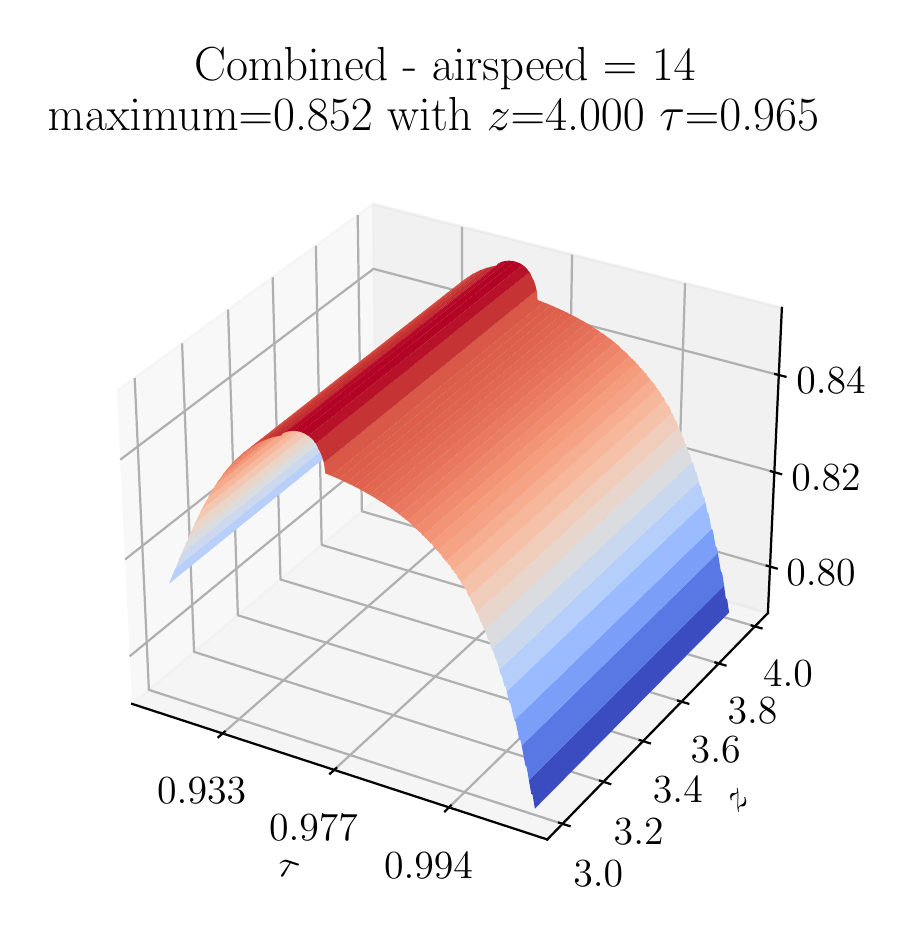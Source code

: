 \begingroup%
\makeatletter%
\begin{pgfpicture}%
\pgfpathrectangle{\pgfpointorigin}{\pgfqpoint{4.291in}{4.445in}}%
\pgfusepath{use as bounding box, clip}%
\begin{pgfscope}%
\pgfsetbuttcap%
\pgfsetmiterjoin%
\definecolor{currentfill}{rgb}{1.0,1.0,1.0}%
\pgfsetfillcolor{currentfill}%
\pgfsetlinewidth{0.0pt}%
\definecolor{currentstroke}{rgb}{1.0,1.0,1.0}%
\pgfsetstrokecolor{currentstroke}%
\pgfsetdash{}{0pt}%
\pgfpathmoveto{\pgfqpoint{0.0in}{0.0in}}%
\pgfpathlineto{\pgfqpoint{4.291in}{0.0in}}%
\pgfpathlineto{\pgfqpoint{4.291in}{4.445in}}%
\pgfpathlineto{\pgfqpoint{0.0in}{4.445in}}%
\pgfpathclose%
\pgfusepath{fill}%
\end{pgfscope}%
\begin{pgfscope}%
\pgfsetbuttcap%
\pgfsetmiterjoin%
\definecolor{currentfill}{rgb}{1.0,1.0,1.0}%
\pgfsetfillcolor{currentfill}%
\pgfsetlinewidth{0.0pt}%
\definecolor{currentstroke}{rgb}{0.0,0.0,0.0}%
\pgfsetstrokecolor{currentstroke}%
\pgfsetstrokeopacity{0.0}%
\pgfsetdash{}{0pt}%
\pgfpathmoveto{\pgfqpoint{0.243in}{0.153in}}%
\pgfpathlineto{\pgfqpoint{3.939in}{0.153in}}%
\pgfpathlineto{\pgfqpoint{3.939in}{3.849in}}%
\pgfpathlineto{\pgfqpoint{0.243in}{3.849in}}%
\pgfpathclose%
\pgfusepath{fill}%
\end{pgfscope}%
\begin{pgfscope}%
\pgfsetbuttcap%
\pgfsetmiterjoin%
\definecolor{currentfill}{rgb}{0.95,0.95,0.95}%
\pgfsetfillcolor{currentfill}%
\pgfsetfillopacity{0.5}%
\pgfsetlinewidth{1.004pt}%
\definecolor{currentstroke}{rgb}{0.95,0.95,0.95}%
\pgfsetstrokecolor{currentstroke}%
\pgfsetstrokeopacity{0.5}%
\pgfsetdash{}{0pt}%
\pgfpathmoveto{\pgfqpoint{0.522in}{1.064in}}%
\pgfpathlineto{\pgfqpoint{1.742in}{2.087in}}%
\pgfpathlineto{\pgfqpoint{1.725in}{3.563in}}%
\pgfpathlineto{\pgfqpoint{0.446in}{2.629in}}%
\pgfusepath{stroke,fill}%
\end{pgfscope}%
\begin{pgfscope}%
\pgfsetbuttcap%
\pgfsetmiterjoin%
\definecolor{currentfill}{rgb}{0.9,0.9,0.9}%
\pgfsetfillcolor{currentfill}%
\pgfsetfillopacity{0.5}%
\pgfsetlinewidth{1.004pt}%
\definecolor{currentstroke}{rgb}{0.9,0.9,0.9}%
\pgfsetstrokecolor{currentstroke}%
\pgfsetstrokeopacity{0.5}%
\pgfsetdash{}{0pt}%
\pgfpathmoveto{\pgfqpoint{1.742in}{2.087in}}%
\pgfpathlineto{\pgfqpoint{3.701in}{1.518in}}%
\pgfpathlineto{\pgfqpoint{3.771in}{3.044in}}%
\pgfpathlineto{\pgfqpoint{1.725in}{3.563in}}%
\pgfusepath{stroke,fill}%
\end{pgfscope}%
\begin{pgfscope}%
\pgfsetbuttcap%
\pgfsetmiterjoin%
\definecolor{currentfill}{rgb}{0.925,0.925,0.925}%
\pgfsetfillcolor{currentfill}%
\pgfsetfillopacity{0.5}%
\pgfsetlinewidth{1.004pt}%
\definecolor{currentstroke}{rgb}{0.925,0.925,0.925}%
\pgfsetstrokecolor{currentstroke}%
\pgfsetstrokeopacity{0.5}%
\pgfsetdash{}{0pt}%
\pgfpathmoveto{\pgfqpoint{0.522in}{1.064in}}%
\pgfpathlineto{\pgfqpoint{2.598in}{0.386in}}%
\pgfpathlineto{\pgfqpoint{3.701in}{1.518in}}%
\pgfpathlineto{\pgfqpoint{1.742in}{2.087in}}%
\pgfusepath{stroke,fill}%
\end{pgfscope}%
\begin{pgfscope}%
\pgfsetrectcap%
\pgfsetroundjoin%
\pgfsetlinewidth{0.803pt}%
\definecolor{currentstroke}{rgb}{0.0,0.0,0.0}%
\pgfsetstrokecolor{currentstroke}%
\pgfsetdash{}{0pt}%
\pgfpathmoveto{\pgfqpoint{0.522in}{1.064in}}%
\pgfpathlineto{\pgfqpoint{2.598in}{0.386in}}%
\pgfusepath{stroke}%
\end{pgfscope}%
\begin{pgfscope}%
\definecolor{textcolor}{rgb}{0.0,0.0,0.0}%
\pgfsetstrokecolor{textcolor}%
\pgfsetfillcolor{textcolor}%
\pgftext[x=1.24in, y=0.213in, left, base,rotate=341.913]{\color{textcolor}\rmfamily\fontsize{14.0}{16.8}\selectfont \(\tau\)}%
\end{pgfscope}%
\begin{pgfscope}%
\pgfsetbuttcap%
\pgfsetroundjoin%
\pgfsetlinewidth{0.803pt}%
\definecolor{currentstroke}{rgb}{0.69,0.69,0.69}%
\pgfsetstrokecolor{currentstroke}%
\pgfsetdash{}{0pt}%
\pgfpathmoveto{\pgfqpoint{0.975in}{0.916in}}%
\pgfpathlineto{\pgfqpoint{2.171in}{1.962in}}%
\pgfpathlineto{\pgfqpoint{2.172in}{3.449in}}%
\pgfusepath{stroke}%
\end{pgfscope}%
\begin{pgfscope}%
\pgfsetbuttcap%
\pgfsetroundjoin%
\pgfsetlinewidth{0.803pt}%
\definecolor{currentstroke}{rgb}{0.69,0.69,0.69}%
\pgfsetstrokecolor{currentstroke}%
\pgfsetdash{}{0pt}%
\pgfpathmoveto{\pgfqpoint{1.532in}{0.734in}}%
\pgfpathlineto{\pgfqpoint{2.698in}{1.809in}}%
\pgfpathlineto{\pgfqpoint{2.722in}{3.31in}}%
\pgfusepath{stroke}%
\end{pgfscope}%
\begin{pgfscope}%
\pgfsetbuttcap%
\pgfsetroundjoin%
\pgfsetlinewidth{0.803pt}%
\definecolor{currentstroke}{rgb}{0.69,0.69,0.69}%
\pgfsetstrokecolor{currentstroke}%
\pgfsetdash{}{0pt}%
\pgfpathmoveto{\pgfqpoint{2.106in}{0.546in}}%
\pgfpathlineto{\pgfqpoint{3.239in}{1.652in}}%
\pgfpathlineto{\pgfqpoint{3.287in}{3.167in}}%
\pgfusepath{stroke}%
\end{pgfscope}%
\begin{pgfscope}%
\pgfsetrectcap%
\pgfsetroundjoin%
\pgfsetlinewidth{0.803pt}%
\definecolor{currentstroke}{rgb}{0.0,0.0,0.0}%
\pgfsetstrokecolor{currentstroke}%
\pgfsetdash{}{0pt}%
\pgfpathmoveto{\pgfqpoint{0.985in}{0.925in}}%
\pgfpathlineto{\pgfqpoint{0.954in}{0.898in}}%
\pgfusepath{stroke}%
\end{pgfscope}%
\begin{pgfscope}%
\definecolor{textcolor}{rgb}{0.0,0.0,0.0}%
\pgfsetstrokecolor{textcolor}%
\pgfsetfillcolor{textcolor}%
\pgftext[x=0.87in,y=0.696in,,top]{\color{textcolor}\rmfamily\fontsize{14.0}{16.8}\selectfont 0.933}%
\end{pgfscope}%
\begin{pgfscope}%
\pgfsetrectcap%
\pgfsetroundjoin%
\pgfsetlinewidth{0.803pt}%
\definecolor{currentstroke}{rgb}{0.0,0.0,0.0}%
\pgfsetstrokecolor{currentstroke}%
\pgfsetdash{}{0pt}%
\pgfpathmoveto{\pgfqpoint{1.543in}{0.743in}}%
\pgfpathlineto{\pgfqpoint{1.512in}{0.715in}}%
\pgfusepath{stroke}%
\end{pgfscope}%
\begin{pgfscope}%
\definecolor{textcolor}{rgb}{0.0,0.0,0.0}%
\pgfsetstrokecolor{textcolor}%
\pgfsetfillcolor{textcolor}%
\pgftext[x=1.429in,y=0.51in,,top]{\color{textcolor}\rmfamily\fontsize{14.0}{16.8}\selectfont 0.977}%
\end{pgfscope}%
\begin{pgfscope}%
\pgfsetrectcap%
\pgfsetroundjoin%
\pgfsetlinewidth{0.803pt}%
\definecolor{currentstroke}{rgb}{0.0,0.0,0.0}%
\pgfsetstrokecolor{currentstroke}%
\pgfsetdash{}{0pt}%
\pgfpathmoveto{\pgfqpoint{2.116in}{0.556in}}%
\pgfpathlineto{\pgfqpoint{2.087in}{0.527in}}%
\pgfusepath{stroke}%
\end{pgfscope}%
\begin{pgfscope}%
\definecolor{textcolor}{rgb}{0.0,0.0,0.0}%
\pgfsetstrokecolor{textcolor}%
\pgfsetfillcolor{textcolor}%
\pgftext[x=2.004in,y=0.318in,,top]{\color{textcolor}\rmfamily\fontsize{14.0}{16.8}\selectfont 0.994}%
\end{pgfscope}%
\begin{pgfscope}%
\pgfsetrectcap%
\pgfsetroundjoin%
\pgfsetlinewidth{0.803pt}%
\definecolor{currentstroke}{rgb}{0.0,0.0,0.0}%
\pgfsetstrokecolor{currentstroke}%
\pgfsetdash{}{0pt}%
\pgfpathmoveto{\pgfqpoint{3.701in}{1.518in}}%
\pgfpathlineto{\pgfqpoint{2.598in}{0.386in}}%
\pgfusepath{stroke}%
\end{pgfscope}%
\begin{pgfscope}%
\definecolor{textcolor}{rgb}{0.0,0.0,0.0}%
\pgfsetstrokecolor{textcolor}%
\pgfsetfillcolor{textcolor}%
\pgftext[x=3.55in, y=0.517in, left, base,rotate=45.742]{\color{textcolor}\rmfamily\fontsize{14.0}{16.8}\selectfont \(z\)}%
\end{pgfscope}%
\begin{pgfscope}%
\pgfsetbuttcap%
\pgfsetroundjoin%
\pgfsetlinewidth{0.803pt}%
\definecolor{currentstroke}{rgb}{0.69,0.69,0.69}%
\pgfsetstrokecolor{currentstroke}%
\pgfsetdash{}{0pt}%
\pgfpathmoveto{\pgfqpoint{0.535in}{2.694in}}%
\pgfpathlineto{\pgfqpoint{0.606in}{1.134in}}%
\pgfpathlineto{\pgfqpoint{2.674in}{0.464in}}%
\pgfusepath{stroke}%
\end{pgfscope}%
\begin{pgfscope}%
\pgfsetbuttcap%
\pgfsetroundjoin%
\pgfsetlinewidth{0.803pt}%
\definecolor{currentstroke}{rgb}{0.69,0.69,0.69}%
\pgfsetstrokecolor{currentstroke}%
\pgfsetdash{}{0pt}%
\pgfpathmoveto{\pgfqpoint{0.772in}{2.867in}}%
\pgfpathlineto{\pgfqpoint{0.832in}{1.324in}}%
\pgfpathlineto{\pgfqpoint{2.879in}{0.674in}}%
\pgfusepath{stroke}%
\end{pgfscope}%
\begin{pgfscope}%
\pgfsetbuttcap%
\pgfsetroundjoin%
\pgfsetlinewidth{0.803pt}%
\definecolor{currentstroke}{rgb}{0.69,0.69,0.69}%
\pgfsetstrokecolor{currentstroke}%
\pgfsetdash{}{0pt}%
\pgfpathmoveto{\pgfqpoint{1.002in}{3.035in}}%
\pgfpathlineto{\pgfqpoint{1.051in}{1.507in}}%
\pgfpathlineto{\pgfqpoint{3.077in}{0.878in}}%
\pgfusepath{stroke}%
\end{pgfscope}%
\begin{pgfscope}%
\pgfsetbuttcap%
\pgfsetroundjoin%
\pgfsetlinewidth{0.803pt}%
\definecolor{currentstroke}{rgb}{0.69,0.69,0.69}%
\pgfsetstrokecolor{currentstroke}%
\pgfsetdash{}{0pt}%
\pgfpathmoveto{\pgfqpoint{1.225in}{3.197in}}%
\pgfpathlineto{\pgfqpoint{1.264in}{1.686in}}%
\pgfpathlineto{\pgfqpoint{3.269in}{1.075in}}%
\pgfusepath{stroke}%
\end{pgfscope}%
\begin{pgfscope}%
\pgfsetbuttcap%
\pgfsetroundjoin%
\pgfsetlinewidth{0.803pt}%
\definecolor{currentstroke}{rgb}{0.69,0.69,0.69}%
\pgfsetstrokecolor{currentstroke}%
\pgfsetdash{}{0pt}%
\pgfpathmoveto{\pgfqpoint{1.441in}{3.355in}}%
\pgfpathlineto{\pgfqpoint{1.47in}{1.859in}}%
\pgfpathlineto{\pgfqpoint{3.456in}{1.266in}}%
\pgfusepath{stroke}%
\end{pgfscope}%
\begin{pgfscope}%
\pgfsetbuttcap%
\pgfsetroundjoin%
\pgfsetlinewidth{0.803pt}%
\definecolor{currentstroke}{rgb}{0.69,0.69,0.69}%
\pgfsetstrokecolor{currentstroke}%
\pgfsetdash{}{0pt}%
\pgfpathmoveto{\pgfqpoint{1.65in}{3.508in}}%
\pgfpathlineto{\pgfqpoint{1.671in}{2.027in}}%
\pgfpathlineto{\pgfqpoint{3.636in}{1.452in}}%
\pgfusepath{stroke}%
\end{pgfscope}%
\begin{pgfscope}%
\pgfsetrectcap%
\pgfsetroundjoin%
\pgfsetlinewidth{0.803pt}%
\definecolor{currentstroke}{rgb}{0.0,0.0,0.0}%
\pgfsetstrokecolor{currentstroke}%
\pgfsetdash{}{0pt}%
\pgfpathmoveto{\pgfqpoint{2.657in}{0.47in}}%
\pgfpathlineto{\pgfqpoint{2.709in}{0.453in}}%
\pgfusepath{stroke}%
\end{pgfscope}%
\begin{pgfscope}%
\definecolor{textcolor}{rgb}{0.0,0.0,0.0}%
\pgfsetstrokecolor{textcolor}%
\pgfsetfillcolor{textcolor}%
\pgftext[x=2.853in,y=0.278in,,top]{\color{textcolor}\rmfamily\fontsize{14.0}{16.8}\selectfont \(\displaystyle {3.0}\)}%
\end{pgfscope}%
\begin{pgfscope}%
\pgfsetrectcap%
\pgfsetroundjoin%
\pgfsetlinewidth{0.803pt}%
\definecolor{currentstroke}{rgb}{0.0,0.0,0.0}%
\pgfsetstrokecolor{currentstroke}%
\pgfsetdash{}{0pt}%
\pgfpathmoveto{\pgfqpoint{2.862in}{0.68in}}%
\pgfpathlineto{\pgfqpoint{2.913in}{0.663in}}%
\pgfusepath{stroke}%
\end{pgfscope}%
\begin{pgfscope}%
\definecolor{textcolor}{rgb}{0.0,0.0,0.0}%
\pgfsetstrokecolor{textcolor}%
\pgfsetfillcolor{textcolor}%
\pgftext[x=3.055in,y=0.491in,,top]{\color{textcolor}\rmfamily\fontsize{14.0}{16.8}\selectfont \(\displaystyle {3.2}\)}%
\end{pgfscope}%
\begin{pgfscope}%
\pgfsetrectcap%
\pgfsetroundjoin%
\pgfsetlinewidth{0.803pt}%
\definecolor{currentstroke}{rgb}{0.0,0.0,0.0}%
\pgfsetstrokecolor{currentstroke}%
\pgfsetdash{}{0pt}%
\pgfpathmoveto{\pgfqpoint{3.06in}{0.883in}}%
\pgfpathlineto{\pgfqpoint{3.111in}{0.867in}}%
\pgfusepath{stroke}%
\end{pgfscope}%
\begin{pgfscope}%
\definecolor{textcolor}{rgb}{0.0,0.0,0.0}%
\pgfsetstrokecolor{textcolor}%
\pgfsetfillcolor{textcolor}%
\pgftext[x=3.251in,y=0.698in,,top]{\color{textcolor}\rmfamily\fontsize{14.0}{16.8}\selectfont \(\displaystyle {3.4}\)}%
\end{pgfscope}%
\begin{pgfscope}%
\pgfsetrectcap%
\pgfsetroundjoin%
\pgfsetlinewidth{0.803pt}%
\definecolor{currentstroke}{rgb}{0.0,0.0,0.0}%
\pgfsetstrokecolor{currentstroke}%
\pgfsetdash{}{0pt}%
\pgfpathmoveto{\pgfqpoint{3.252in}{1.08in}}%
\pgfpathlineto{\pgfqpoint{3.303in}{1.065in}}%
\pgfusepath{stroke}%
\end{pgfscope}%
\begin{pgfscope}%
\definecolor{textcolor}{rgb}{0.0,0.0,0.0}%
\pgfsetstrokecolor{textcolor}%
\pgfsetfillcolor{textcolor}%
\pgftext[x=3.44in,y=0.898in,,top]{\color{textcolor}\rmfamily\fontsize{14.0}{16.8}\selectfont \(\displaystyle {3.6}\)}%
\end{pgfscope}%
\begin{pgfscope}%
\pgfsetrectcap%
\pgfsetroundjoin%
\pgfsetlinewidth{0.803pt}%
\definecolor{currentstroke}{rgb}{0.0,0.0,0.0}%
\pgfsetstrokecolor{currentstroke}%
\pgfsetdash{}{0pt}%
\pgfpathmoveto{\pgfqpoint{3.439in}{1.271in}}%
\pgfpathlineto{\pgfqpoint{3.489in}{1.256in}}%
\pgfusepath{stroke}%
\end{pgfscope}%
\begin{pgfscope}%
\definecolor{textcolor}{rgb}{0.0,0.0,0.0}%
\pgfsetstrokecolor{textcolor}%
\pgfsetfillcolor{textcolor}%
\pgftext[x=3.624in,y=1.092in,,top]{\color{textcolor}\rmfamily\fontsize{14.0}{16.8}\selectfont \(\displaystyle {3.8}\)}%
\end{pgfscope}%
\begin{pgfscope}%
\pgfsetrectcap%
\pgfsetroundjoin%
\pgfsetlinewidth{0.803pt}%
\definecolor{currentstroke}{rgb}{0.0,0.0,0.0}%
\pgfsetstrokecolor{currentstroke}%
\pgfsetdash{}{0pt}%
\pgfpathmoveto{\pgfqpoint{3.62in}{1.456in}}%
\pgfpathlineto{\pgfqpoint{3.669in}{1.442in}}%
\pgfusepath{stroke}%
\end{pgfscope}%
\begin{pgfscope}%
\definecolor{textcolor}{rgb}{0.0,0.0,0.0}%
\pgfsetstrokecolor{textcolor}%
\pgfsetfillcolor{textcolor}%
\pgftext[x=3.802in,y=1.28in,,top]{\color{textcolor}\rmfamily\fontsize{14.0}{16.8}\selectfont \(\displaystyle {4.0}\)}%
\end{pgfscope}%
\begin{pgfscope}%
\pgfsetrectcap%
\pgfsetroundjoin%
\pgfsetlinewidth{0.803pt}%
\definecolor{currentstroke}{rgb}{0.0,0.0,0.0}%
\pgfsetstrokecolor{currentstroke}%
\pgfsetdash{}{0pt}%
\pgfpathmoveto{\pgfqpoint{3.701in}{1.518in}}%
\pgfpathlineto{\pgfqpoint{3.771in}{3.044in}}%
\pgfusepath{stroke}%
\end{pgfscope}%
\begin{pgfscope}%
\pgfsetbuttcap%
\pgfsetroundjoin%
\pgfsetlinewidth{0.803pt}%
\definecolor{currentstroke}{rgb}{0.69,0.69,0.69}%
\pgfsetstrokecolor{currentstroke}%
\pgfsetdash{}{0pt}%
\pgfpathmoveto{\pgfqpoint{3.711in}{1.75in}}%
\pgfpathlineto{\pgfqpoint{1.74in}{2.312in}}%
\pgfpathlineto{\pgfqpoint{0.51in}{1.302in}}%
\pgfusepath{stroke}%
\end{pgfscope}%
\begin{pgfscope}%
\pgfsetbuttcap%
\pgfsetroundjoin%
\pgfsetlinewidth{0.803pt}%
\definecolor{currentstroke}{rgb}{0.69,0.69,0.69}%
\pgfsetstrokecolor{currentstroke}%
\pgfsetdash{}{0pt}%
\pgfpathmoveto{\pgfqpoint{3.733in}{2.223in}}%
\pgfpathlineto{\pgfqpoint{1.734in}{2.769in}}%
\pgfpathlineto{\pgfqpoint{0.487in}{1.786in}}%
\pgfusepath{stroke}%
\end{pgfscope}%
\begin{pgfscope}%
\pgfsetbuttcap%
\pgfsetroundjoin%
\pgfsetlinewidth{0.803pt}%
\definecolor{currentstroke}{rgb}{0.69,0.69,0.69}%
\pgfsetstrokecolor{currentstroke}%
\pgfsetdash{}{0pt}%
\pgfpathmoveto{\pgfqpoint{3.755in}{2.708in}}%
\pgfpathlineto{\pgfqpoint{1.729in}{3.239in}}%
\pgfpathlineto{\pgfqpoint{0.463in}{2.285in}}%
\pgfusepath{stroke}%
\end{pgfscope}%
\begin{pgfscope}%
\pgfsetrectcap%
\pgfsetroundjoin%
\pgfsetlinewidth{0.803pt}%
\definecolor{currentstroke}{rgb}{0.0,0.0,0.0}%
\pgfsetstrokecolor{currentstroke}%
\pgfsetdash{}{0pt}%
\pgfpathmoveto{\pgfqpoint{3.695in}{1.755in}}%
\pgfpathlineto{\pgfqpoint{3.745in}{1.741in}}%
\pgfusepath{stroke}%
\end{pgfscope}%
\begin{pgfscope}%
\definecolor{textcolor}{rgb}{0.0,0.0,0.0}%
\pgfsetstrokecolor{textcolor}%
\pgfsetfillcolor{textcolor}%
\pgftext[x=3.967in,y=1.786in,,top]{\color{textcolor}\rmfamily\fontsize{14.0}{16.8}\selectfont \(\displaystyle {0.80}\)}%
\end{pgfscope}%
\begin{pgfscope}%
\pgfsetrectcap%
\pgfsetroundjoin%
\pgfsetlinewidth{0.803pt}%
\definecolor{currentstroke}{rgb}{0.0,0.0,0.0}%
\pgfsetstrokecolor{currentstroke}%
\pgfsetdash{}{0pt}%
\pgfpathmoveto{\pgfqpoint{3.716in}{2.227in}}%
\pgfpathlineto{\pgfqpoint{3.767in}{2.213in}}%
\pgfusepath{stroke}%
\end{pgfscope}%
\begin{pgfscope}%
\definecolor{textcolor}{rgb}{0.0,0.0,0.0}%
\pgfsetstrokecolor{textcolor}%
\pgfsetfillcolor{textcolor}%
\pgftext[x=3.992in,y=2.257in,,top]{\color{textcolor}\rmfamily\fontsize{14.0}{16.8}\selectfont \(\displaystyle {0.82}\)}%
\end{pgfscope}%
\begin{pgfscope}%
\pgfsetrectcap%
\pgfsetroundjoin%
\pgfsetlinewidth{0.803pt}%
\definecolor{currentstroke}{rgb}{0.0,0.0,0.0}%
\pgfsetstrokecolor{currentstroke}%
\pgfsetdash{}{0pt}%
\pgfpathmoveto{\pgfqpoint{3.738in}{2.713in}}%
\pgfpathlineto{\pgfqpoint{3.789in}{2.7in}}%
\pgfusepath{stroke}%
\end{pgfscope}%
\begin{pgfscope}%
\definecolor{textcolor}{rgb}{0.0,0.0,0.0}%
\pgfsetstrokecolor{textcolor}%
\pgfsetfillcolor{textcolor}%
\pgftext[x=4.017in,y=2.742in,,top]{\color{textcolor}\rmfamily\fontsize{14.0}{16.8}\selectfont \(\displaystyle {0.84}\)}%
\end{pgfscope}%
\begin{pgfscope}%
\pgfpathrectangle{\pgfqpoint{0.243in}{0.153in}}{\pgfqpoint{3.696in}{3.696in}}%
\pgfusepath{clip}%
\pgfsetbuttcap%
\pgfsetroundjoin%
\definecolor{currentfill}{rgb}{0.719,0.812,0.978}%
\pgfsetfillcolor{currentfill}%
\pgfsetlinewidth{0.0pt}%
\definecolor{currentstroke}{rgb}{0.0,0.0,0.0}%
\pgfsetstrokecolor{currentstroke}%
\pgfsetdash{}{0pt}%
\pgfpathmoveto{\pgfqpoint{0.707in}{1.665in}}%
\pgfpathlineto{\pgfqpoint{0.712in}{1.681in}}%
\pgfpathlineto{\pgfqpoint{0.718in}{1.691in}}%
\pgfpathlineto{\pgfqpoint{0.723in}{1.706in}}%
\pgfpathlineto{\pgfqpoint{0.728in}{1.716in}}%
\pgfpathlineto{\pgfqpoint{0.733in}{1.731in}}%
\pgfpathlineto{\pgfqpoint{0.739in}{1.742in}}%
\pgfpathlineto{\pgfqpoint{1.817in}{2.611in}}%
\pgfpathlineto{\pgfqpoint{1.812in}{2.601in}}%
\pgfpathlineto{\pgfqpoint{1.806in}{2.586in}}%
\pgfpathlineto{\pgfqpoint{1.801in}{2.576in}}%
\pgfpathlineto{\pgfqpoint{1.795in}{2.562in}}%
\pgfpathlineto{\pgfqpoint{1.79in}{2.552in}}%
\pgfpathlineto{\pgfqpoint{1.785in}{2.537in}}%
\pgfpathclose%
\pgfusepath{fill}%
\end{pgfscope}%
\begin{pgfscope}%
\pgfpathrectangle{\pgfqpoint{0.243in}{0.153in}}{\pgfqpoint{3.696in}{3.696in}}%
\pgfusepath{clip}%
\pgfsetbuttcap%
\pgfsetroundjoin%
\definecolor{currentfill}{rgb}{0.796,0.849,0.933}%
\pgfsetfillcolor{currentfill}%
\pgfsetlinewidth{0.0pt}%
\definecolor{currentstroke}{rgb}{0.0,0.0,0.0}%
\pgfsetstrokecolor{currentstroke}%
\pgfsetdash{}{0pt}%
\pgfpathmoveto{\pgfqpoint{0.739in}{1.742in}}%
\pgfpathlineto{\pgfqpoint{0.744in}{1.755in}}%
\pgfpathlineto{\pgfqpoint{0.749in}{1.765in}}%
\pgfpathlineto{\pgfqpoint{0.755in}{1.78in}}%
\pgfpathlineto{\pgfqpoint{0.76in}{1.795in}}%
\pgfpathlineto{\pgfqpoint{0.765in}{1.804in}}%
\pgfpathlineto{\pgfqpoint{0.771in}{1.818in}}%
\pgfpathlineto{\pgfqpoint{1.85in}{2.685in}}%
\pgfpathlineto{\pgfqpoint{1.845in}{2.671in}}%
\pgfpathlineto{\pgfqpoint{1.839in}{2.663in}}%
\pgfpathlineto{\pgfqpoint{1.834in}{2.648in}}%
\pgfpathlineto{\pgfqpoint{1.828in}{2.634in}}%
\pgfpathlineto{\pgfqpoint{1.823in}{2.624in}}%
\pgfpathlineto{\pgfqpoint{1.817in}{2.611in}}%
\pgfpathclose%
\pgfusepath{fill}%
\end{pgfscope}%
\begin{pgfscope}%
\pgfpathrectangle{\pgfqpoint{0.243in}{0.153in}}{\pgfqpoint{3.696in}{3.696in}}%
\pgfusepath{clip}%
\pgfsetbuttcap%
\pgfsetroundjoin%
\definecolor{currentfill}{rgb}{0.859,0.864,0.872}%
\pgfsetfillcolor{currentfill}%
\pgfsetlinewidth{0.0pt}%
\definecolor{currentstroke}{rgb}{0.0,0.0,0.0}%
\pgfsetstrokecolor{currentstroke}%
\pgfsetdash{}{0pt}%
\pgfpathmoveto{\pgfqpoint{0.771in}{1.818in}}%
\pgfpathlineto{\pgfqpoint{0.776in}{1.833in}}%
\pgfpathlineto{\pgfqpoint{0.781in}{1.841in}}%
\pgfpathlineto{\pgfqpoint{0.787in}{1.855in}}%
\pgfpathlineto{\pgfqpoint{0.792in}{1.869in}}%
\pgfpathlineto{\pgfqpoint{0.798in}{1.878in}}%
\pgfpathlineto{\pgfqpoint{0.803in}{1.891in}}%
\pgfpathlineto{\pgfqpoint{1.884in}{2.755in}}%
\pgfpathlineto{\pgfqpoint{1.878in}{2.742in}}%
\pgfpathlineto{\pgfqpoint{1.872in}{2.734in}}%
\pgfpathlineto{\pgfqpoint{1.867in}{2.72in}}%
\pgfpathlineto{\pgfqpoint{1.861in}{2.707in}}%
\pgfpathlineto{\pgfqpoint{1.856in}{2.699in}}%
\pgfpathlineto{\pgfqpoint{1.85in}{2.685in}}%
\pgfpathclose%
\pgfusepath{fill}%
\end{pgfscope}%
\begin{pgfscope}%
\pgfpathrectangle{\pgfqpoint{0.243in}{0.153in}}{\pgfqpoint{3.696in}{3.696in}}%
\pgfusepath{clip}%
\pgfsetbuttcap%
\pgfsetroundjoin%
\definecolor{currentfill}{rgb}{0.916,0.834,0.789}%
\pgfsetfillcolor{currentfill}%
\pgfsetlinewidth{0.0pt}%
\definecolor{currentstroke}{rgb}{0.0,0.0,0.0}%
\pgfsetstrokecolor{currentstroke}%
\pgfsetdash{}{0pt}%
\pgfpathmoveto{\pgfqpoint{0.803in}{1.891in}}%
\pgfpathlineto{\pgfqpoint{0.808in}{1.905in}}%
\pgfpathlineto{\pgfqpoint{0.814in}{1.918in}}%
\pgfpathlineto{\pgfqpoint{0.819in}{1.927in}}%
\pgfpathlineto{\pgfqpoint{0.825in}{1.94in}}%
\pgfpathlineto{\pgfqpoint{0.83in}{1.953in}}%
\pgfpathlineto{\pgfqpoint{0.835in}{1.965in}}%
\pgfpathlineto{\pgfqpoint{1.917in}{2.826in}}%
\pgfpathlineto{\pgfqpoint{1.911in}{2.814in}}%
\pgfpathlineto{\pgfqpoint{1.906in}{2.802in}}%
\pgfpathlineto{\pgfqpoint{1.9in}{2.789in}}%
\pgfpathlineto{\pgfqpoint{1.895in}{2.781in}}%
\pgfpathlineto{\pgfqpoint{1.889in}{2.768in}}%
\pgfpathlineto{\pgfqpoint{1.884in}{2.755in}}%
\pgfpathclose%
\pgfusepath{fill}%
\end{pgfscope}%
\begin{pgfscope}%
\pgfpathrectangle{\pgfqpoint{0.243in}{0.153in}}{\pgfqpoint{3.696in}{3.696in}}%
\pgfusepath{clip}%
\pgfsetbuttcap%
\pgfsetroundjoin%
\definecolor{currentfill}{rgb}{0.953,0.783,0.699}%
\pgfsetfillcolor{currentfill}%
\pgfsetlinewidth{0.0pt}%
\definecolor{currentstroke}{rgb}{0.0,0.0,0.0}%
\pgfsetstrokecolor{currentstroke}%
\pgfsetdash{}{0pt}%
\pgfpathmoveto{\pgfqpoint{0.835in}{1.965in}}%
\pgfpathlineto{\pgfqpoint{0.841in}{1.978in}}%
\pgfpathlineto{\pgfqpoint{0.846in}{1.986in}}%
\pgfpathlineto{\pgfqpoint{0.852in}{1.998in}}%
\pgfpathlineto{\pgfqpoint{0.857in}{2.01in}}%
\pgfpathlineto{\pgfqpoint{0.863in}{2.022in}}%
\pgfpathlineto{\pgfqpoint{0.868in}{2.034in}}%
\pgfpathlineto{\pgfqpoint{1.951in}{2.893in}}%
\pgfpathlineto{\pgfqpoint{1.945in}{2.881in}}%
\pgfpathlineto{\pgfqpoint{1.939in}{2.869in}}%
\pgfpathlineto{\pgfqpoint{1.934in}{2.858in}}%
\pgfpathlineto{\pgfqpoint{1.928in}{2.846in}}%
\pgfpathlineto{\pgfqpoint{1.923in}{2.838in}}%
\pgfpathlineto{\pgfqpoint{1.917in}{2.826in}}%
\pgfpathclose%
\pgfusepath{fill}%
\end{pgfscope}%
\begin{pgfscope}%
\pgfpathrectangle{\pgfqpoint{0.243in}{0.153in}}{\pgfqpoint{3.696in}{3.696in}}%
\pgfusepath{clip}%
\pgfsetbuttcap%
\pgfsetroundjoin%
\definecolor{currentfill}{rgb}{0.968,0.726,0.618}%
\pgfsetfillcolor{currentfill}%
\pgfsetlinewidth{0.0pt}%
\definecolor{currentstroke}{rgb}{0.0,0.0,0.0}%
\pgfsetstrokecolor{currentstroke}%
\pgfsetdash{}{0pt}%
\pgfpathmoveto{\pgfqpoint{0.868in}{2.034in}}%
\pgfpathlineto{\pgfqpoint{0.874in}{2.042in}}%
\pgfpathlineto{\pgfqpoint{0.879in}{2.053in}}%
\pgfpathlineto{\pgfqpoint{0.885in}{2.065in}}%
\pgfpathlineto{\pgfqpoint{0.89in}{2.076in}}%
\pgfpathlineto{\pgfqpoint{0.896in}{2.083in}}%
\pgfpathlineto{\pgfqpoint{0.902in}{2.094in}}%
\pgfpathlineto{\pgfqpoint{1.985in}{2.95in}}%
\pgfpathlineto{\pgfqpoint{1.979in}{2.94in}}%
\pgfpathlineto{\pgfqpoint{1.973in}{2.933in}}%
\pgfpathlineto{\pgfqpoint{1.968in}{2.922in}}%
\pgfpathlineto{\pgfqpoint{1.962in}{2.911in}}%
\pgfpathlineto{\pgfqpoint{1.956in}{2.9in}}%
\pgfpathlineto{\pgfqpoint{1.951in}{2.893in}}%
\pgfpathclose%
\pgfusepath{fill}%
\end{pgfscope}%
\begin{pgfscope}%
\pgfpathrectangle{\pgfqpoint{0.243in}{0.153in}}{\pgfqpoint{3.696in}{3.696in}}%
\pgfusepath{clip}%
\pgfsetbuttcap%
\pgfsetroundjoin%
\definecolor{currentfill}{rgb}{0.968,0.663,0.544}%
\pgfsetfillcolor{currentfill}%
\pgfsetlinewidth{0.0pt}%
\definecolor{currentstroke}{rgb}{0.0,0.0,0.0}%
\pgfsetstrokecolor{currentstroke}%
\pgfsetdash{}{0pt}%
\pgfpathmoveto{\pgfqpoint{0.902in}{2.094in}}%
\pgfpathlineto{\pgfqpoint{0.907in}{2.105in}}%
\pgfpathlineto{\pgfqpoint{0.913in}{2.116in}}%
\pgfpathlineto{\pgfqpoint{0.918in}{2.122in}}%
\pgfpathlineto{\pgfqpoint{0.924in}{2.133in}}%
\pgfpathlineto{\pgfqpoint{0.93in}{2.143in}}%
\pgfpathlineto{\pgfqpoint{0.935in}{2.153in}}%
\pgfpathlineto{\pgfqpoint{2.019in}{3.008in}}%
\pgfpathlineto{\pgfqpoint{2.013in}{2.998in}}%
\pgfpathlineto{\pgfqpoint{2.007in}{2.988in}}%
\pgfpathlineto{\pgfqpoint{2.002in}{2.978in}}%
\pgfpathlineto{\pgfqpoint{1.996in}{2.971in}}%
\pgfpathlineto{\pgfqpoint{1.99in}{2.961in}}%
\pgfpathlineto{\pgfqpoint{1.985in}{2.95in}}%
\pgfpathclose%
\pgfusepath{fill}%
\end{pgfscope}%
\begin{pgfscope}%
\pgfpathrectangle{\pgfqpoint{0.243in}{0.153in}}{\pgfqpoint{3.696in}{3.696in}}%
\pgfusepath{clip}%
\pgfsetbuttcap%
\pgfsetroundjoin%
\definecolor{currentfill}{rgb}{0.957,0.598,0.477}%
\pgfsetfillcolor{currentfill}%
\pgfsetlinewidth{0.0pt}%
\definecolor{currentstroke}{rgb}{0.0,0.0,0.0}%
\pgfsetstrokecolor{currentstroke}%
\pgfsetdash{}{0pt}%
\pgfpathmoveto{\pgfqpoint{0.935in}{2.153in}}%
\pgfpathlineto{\pgfqpoint{0.941in}{2.16in}}%
\pgfpathlineto{\pgfqpoint{0.947in}{2.17in}}%
\pgfpathlineto{\pgfqpoint{0.952in}{2.179in}}%
\pgfpathlineto{\pgfqpoint{0.958in}{2.185in}}%
\pgfpathlineto{\pgfqpoint{0.964in}{2.195in}}%
\pgfpathlineto{\pgfqpoint{0.97in}{2.2in}}%
\pgfpathlineto{\pgfqpoint{2.053in}{3.053in}}%
\pgfpathlineto{\pgfqpoint{2.047in}{3.047in}}%
\pgfpathlineto{\pgfqpoint{2.042in}{3.038in}}%
\pgfpathlineto{\pgfqpoint{2.036in}{3.033in}}%
\pgfpathlineto{\pgfqpoint{2.03in}{3.023in}}%
\pgfpathlineto{\pgfqpoint{2.024in}{3.014in}}%
\pgfpathlineto{\pgfqpoint{2.019in}{3.008in}}%
\pgfpathclose%
\pgfusepath{fill}%
\end{pgfscope}%
\begin{pgfscope}%
\pgfpathrectangle{\pgfqpoint{0.243in}{0.153in}}{\pgfqpoint{3.696in}{3.696in}}%
\pgfusepath{clip}%
\pgfsetbuttcap%
\pgfsetroundjoin%
\definecolor{currentfill}{rgb}{0.937,0.533,0.418}%
\pgfsetfillcolor{currentfill}%
\pgfsetlinewidth{0.0pt}%
\definecolor{currentstroke}{rgb}{0.0,0.0,0.0}%
\pgfsetstrokecolor{currentstroke}%
\pgfsetdash{}{0pt}%
\pgfpathmoveto{\pgfqpoint{0.97in}{2.2in}}%
\pgfpathlineto{\pgfqpoint{0.975in}{2.21in}}%
\pgfpathlineto{\pgfqpoint{0.981in}{2.219in}}%
\pgfpathlineto{\pgfqpoint{0.987in}{2.224in}}%
\pgfpathlineto{\pgfqpoint{0.992in}{2.233in}}%
\pgfpathlineto{\pgfqpoint{0.998in}{2.238in}}%
\pgfpathlineto{\pgfqpoint{1.004in}{2.246in}}%
\pgfpathlineto{\pgfqpoint{2.087in}{3.098in}}%
\pgfpathlineto{\pgfqpoint{2.082in}{3.09in}}%
\pgfpathlineto{\pgfqpoint{2.076in}{3.085in}}%
\pgfpathlineto{\pgfqpoint{2.07in}{3.076in}}%
\pgfpathlineto{\pgfqpoint{2.064in}{3.071in}}%
\pgfpathlineto{\pgfqpoint{2.059in}{3.062in}}%
\pgfpathlineto{\pgfqpoint{2.053in}{3.053in}}%
\pgfpathclose%
\pgfusepath{fill}%
\end{pgfscope}%
\begin{pgfscope}%
\pgfpathrectangle{\pgfqpoint{0.243in}{0.153in}}{\pgfqpoint{3.696in}{3.696in}}%
\pgfusepath{clip}%
\pgfsetbuttcap%
\pgfsetroundjoin%
\definecolor{currentfill}{rgb}{0.912,0.47,0.367}%
\pgfsetfillcolor{currentfill}%
\pgfsetlinewidth{0.0pt}%
\definecolor{currentstroke}{rgb}{0.0,0.0,0.0}%
\pgfsetstrokecolor{currentstroke}%
\pgfsetdash{}{0pt}%
\pgfpathmoveto{\pgfqpoint{1.004in}{2.246in}}%
\pgfpathlineto{\pgfqpoint{1.01in}{2.252in}}%
\pgfpathlineto{\pgfqpoint{1.016in}{2.26in}}%
\pgfpathlineto{\pgfqpoint{1.022in}{2.265in}}%
\pgfpathlineto{\pgfqpoint{1.027in}{2.272in}}%
\pgfpathlineto{\pgfqpoint{1.033in}{2.277in}}%
\pgfpathlineto{\pgfqpoint{1.039in}{2.284in}}%
\pgfpathlineto{\pgfqpoint{2.122in}{3.135in}}%
\pgfpathlineto{\pgfqpoint{2.116in}{3.128in}}%
\pgfpathlineto{\pgfqpoint{2.111in}{3.123in}}%
\pgfpathlineto{\pgfqpoint{2.105in}{3.115in}}%
\pgfpathlineto{\pgfqpoint{2.099in}{3.111in}}%
\pgfpathlineto{\pgfqpoint{2.093in}{3.103in}}%
\pgfpathlineto{\pgfqpoint{2.087in}{3.098in}}%
\pgfpathclose%
\pgfusepath{fill}%
\end{pgfscope}%
\begin{pgfscope}%
\pgfpathrectangle{\pgfqpoint{0.243in}{0.153in}}{\pgfqpoint{3.696in}{3.696in}}%
\pgfusepath{clip}%
\pgfsetbuttcap%
\pgfsetroundjoin%
\definecolor{currentfill}{rgb}{0.885,0.41,0.323}%
\pgfsetfillcolor{currentfill}%
\pgfsetlinewidth{0.0pt}%
\definecolor{currentstroke}{rgb}{0.0,0.0,0.0}%
\pgfsetstrokecolor{currentstroke}%
\pgfsetdash{}{0pt}%
\pgfpathmoveto{\pgfqpoint{1.039in}{2.284in}}%
\pgfpathlineto{\pgfqpoint{1.045in}{2.289in}}%
\pgfpathlineto{\pgfqpoint{1.051in}{2.296in}}%
\pgfpathlineto{\pgfqpoint{1.057in}{2.3in}}%
\pgfpathlineto{\pgfqpoint{1.063in}{2.305in}}%
\pgfpathlineto{\pgfqpoint{1.068in}{2.311in}}%
\pgfpathlineto{\pgfqpoint{1.074in}{2.315in}}%
\pgfpathlineto{\pgfqpoint{2.157in}{3.165in}}%
\pgfpathlineto{\pgfqpoint{2.151in}{3.161in}}%
\pgfpathlineto{\pgfqpoint{2.145in}{3.155in}}%
\pgfpathlineto{\pgfqpoint{2.14in}{3.15in}}%
\pgfpathlineto{\pgfqpoint{2.134in}{3.146in}}%
\pgfpathlineto{\pgfqpoint{2.128in}{3.139in}}%
\pgfpathlineto{\pgfqpoint{2.122in}{3.135in}}%
\pgfpathclose%
\pgfusepath{fill}%
\end{pgfscope}%
\begin{pgfscope}%
\pgfpathrectangle{\pgfqpoint{0.243in}{0.153in}}{\pgfqpoint{3.696in}{3.696in}}%
\pgfusepath{clip}%
\pgfsetbuttcap%
\pgfsetroundjoin%
\definecolor{currentfill}{rgb}{0.23,0.299,0.754}%
\pgfsetfillcolor{currentfill}%
\pgfsetlinewidth{0.0pt}%
\definecolor{currentstroke}{rgb}{0.0,0.0,0.0}%
\pgfsetstrokecolor{currentstroke}%
\pgfsetdash{}{0pt}%
\pgfpathmoveto{\pgfqpoint{2.506in}{0.682in}}%
\pgfpathlineto{\pgfqpoint{2.512in}{0.648in}}%
\pgfpathlineto{\pgfqpoint{2.518in}{0.613in}}%
\pgfpathlineto{\pgfqpoint{2.524in}{0.611in}}%
\pgfpathlineto{\pgfqpoint{2.53in}{0.576in}}%
\pgfpathlineto{\pgfqpoint{2.536in}{0.54in}}%
\pgfpathlineto{\pgfqpoint{3.507in}{1.521in}}%
\pgfpathlineto{\pgfqpoint{3.502in}{1.555in}}%
\pgfpathlineto{\pgfqpoint{3.497in}{1.589in}}%
\pgfpathlineto{\pgfqpoint{3.491in}{1.59in}}%
\pgfpathlineto{\pgfqpoint{3.486in}{1.623in}}%
\pgfpathlineto{\pgfqpoint{3.482in}{1.656in}}%
\pgfpathclose%
\pgfusepath{fill}%
\end{pgfscope}%
\begin{pgfscope}%
\pgfpathrectangle{\pgfqpoint{0.243in}{0.153in}}{\pgfqpoint{3.696in}{3.696in}}%
\pgfusepath{clip}%
\pgfsetbuttcap%
\pgfsetroundjoin%
\definecolor{currentfill}{rgb}{0.857,0.355,0.285}%
\pgfsetfillcolor{currentfill}%
\pgfsetlinewidth{0.0pt}%
\definecolor{currentstroke}{rgb}{0.0,0.0,0.0}%
\pgfsetstrokecolor{currentstroke}%
\pgfsetdash{}{0pt}%
\pgfpathmoveto{\pgfqpoint{1.074in}{2.315in}}%
\pgfpathlineto{\pgfqpoint{1.08in}{2.322in}}%
\pgfpathlineto{\pgfqpoint{1.086in}{2.325in}}%
\pgfpathlineto{\pgfqpoint{1.092in}{2.329in}}%
\pgfpathlineto{\pgfqpoint{1.098in}{2.335in}}%
\pgfpathlineto{\pgfqpoint{1.104in}{2.338in}}%
\pgfpathlineto{\pgfqpoint{1.11in}{2.342in}}%
\pgfpathlineto{\pgfqpoint{2.192in}{3.191in}}%
\pgfpathlineto{\pgfqpoint{2.186in}{3.188in}}%
\pgfpathlineto{\pgfqpoint{2.18in}{3.184in}}%
\pgfpathlineto{\pgfqpoint{2.174in}{3.179in}}%
\pgfpathlineto{\pgfqpoint{2.169in}{3.175in}}%
\pgfpathlineto{\pgfqpoint{2.163in}{3.171in}}%
\pgfpathlineto{\pgfqpoint{2.157in}{3.165in}}%
\pgfpathclose%
\pgfusepath{fill}%
\end{pgfscope}%
\begin{pgfscope}%
\pgfpathrectangle{\pgfqpoint{0.243in}{0.153in}}{\pgfqpoint{3.696in}{3.696in}}%
\pgfusepath{clip}%
\pgfsetbuttcap%
\pgfsetroundjoin%
\definecolor{currentfill}{rgb}{0.353,0.472,0.893}%
\pgfsetfillcolor{currentfill}%
\pgfsetlinewidth{0.0pt}%
\definecolor{currentstroke}{rgb}{0.0,0.0,0.0}%
\pgfsetstrokecolor{currentstroke}%
\pgfsetdash{}{0pt}%
\pgfpathmoveto{\pgfqpoint{2.47in}{0.855in}}%
\pgfpathlineto{\pgfqpoint{2.476in}{0.823in}}%
\pgfpathlineto{\pgfqpoint{2.482in}{0.79in}}%
\pgfpathlineto{\pgfqpoint{2.488in}{0.757in}}%
\pgfpathlineto{\pgfqpoint{2.494in}{0.75in}}%
\pgfpathlineto{\pgfqpoint{2.5in}{0.72in}}%
\pgfpathlineto{\pgfqpoint{2.506in}{0.682in}}%
\pgfpathlineto{\pgfqpoint{3.482in}{1.656in}}%
\pgfpathlineto{\pgfqpoint{3.477in}{1.691in}}%
\pgfpathlineto{\pgfqpoint{3.472in}{1.719in}}%
\pgfpathlineto{\pgfqpoint{3.466in}{1.726in}}%
\pgfpathlineto{\pgfqpoint{3.461in}{1.757in}}%
\pgfpathlineto{\pgfqpoint{3.456in}{1.788in}}%
\pgfpathlineto{\pgfqpoint{3.451in}{1.819in}}%
\pgfpathclose%
\pgfusepath{fill}%
\end{pgfscope}%
\begin{pgfscope}%
\pgfpathrectangle{\pgfqpoint{0.243in}{0.153in}}{\pgfqpoint{3.696in}{3.696in}}%
\pgfusepath{clip}%
\pgfsetbuttcap%
\pgfsetroundjoin%
\definecolor{currentfill}{rgb}{0.83,0.305,0.255}%
\pgfsetfillcolor{currentfill}%
\pgfsetlinewidth{0.0pt}%
\definecolor{currentstroke}{rgb}{0.0,0.0,0.0}%
\pgfsetstrokecolor{currentstroke}%
\pgfsetdash{}{0pt}%
\pgfpathmoveto{\pgfqpoint{1.11in}{2.342in}}%
\pgfpathlineto{\pgfqpoint{1.116in}{2.347in}}%
\pgfpathlineto{\pgfqpoint{1.122in}{2.35in}}%
\pgfpathlineto{\pgfqpoint{1.128in}{2.353in}}%
\pgfpathlineto{\pgfqpoint{1.134in}{2.358in}}%
\pgfpathlineto{\pgfqpoint{1.14in}{2.361in}}%
\pgfpathlineto{\pgfqpoint{1.146in}{2.366in}}%
\pgfpathlineto{\pgfqpoint{2.227in}{3.215in}}%
\pgfpathlineto{\pgfqpoint{2.221in}{3.21in}}%
\pgfpathlineto{\pgfqpoint{2.215in}{3.208in}}%
\pgfpathlineto{\pgfqpoint{2.209in}{3.203in}}%
\pgfpathlineto{\pgfqpoint{2.204in}{3.2in}}%
\pgfpathlineto{\pgfqpoint{2.198in}{3.196in}}%
\pgfpathlineto{\pgfqpoint{2.192in}{3.191in}}%
\pgfpathclose%
\pgfusepath{fill}%
\end{pgfscope}%
\begin{pgfscope}%
\pgfpathrectangle{\pgfqpoint{0.243in}{0.153in}}{\pgfqpoint{3.696in}{3.696in}}%
\pgfusepath{clip}%
\pgfsetbuttcap%
\pgfsetroundjoin%
\definecolor{currentfill}{rgb}{0.806,0.26,0.231}%
\pgfsetfillcolor{currentfill}%
\pgfsetlinewidth{0.0pt}%
\definecolor{currentstroke}{rgb}{0.0,0.0,0.0}%
\pgfsetstrokecolor{currentstroke}%
\pgfsetdash{}{0pt}%
\pgfpathmoveto{\pgfqpoint{1.146in}{2.366in}}%
\pgfpathlineto{\pgfqpoint{1.152in}{2.368in}}%
\pgfpathlineto{\pgfqpoint{1.158in}{2.371in}}%
\pgfpathlineto{\pgfqpoint{1.164in}{2.375in}}%
\pgfpathlineto{\pgfqpoint{1.17in}{2.377in}}%
\pgfpathlineto{\pgfqpoint{1.176in}{2.379in}}%
\pgfpathlineto{\pgfqpoint{1.182in}{2.383in}}%
\pgfpathlineto{\pgfqpoint{2.262in}{3.232in}}%
\pgfpathlineto{\pgfqpoint{2.256in}{3.228in}}%
\pgfpathlineto{\pgfqpoint{2.25in}{3.226in}}%
\pgfpathlineto{\pgfqpoint{2.244in}{3.224in}}%
\pgfpathlineto{\pgfqpoint{2.239in}{3.22in}}%
\pgfpathlineto{\pgfqpoint{2.233in}{3.217in}}%
\pgfpathlineto{\pgfqpoint{2.227in}{3.215in}}%
\pgfpathclose%
\pgfusepath{fill}%
\end{pgfscope}%
\begin{pgfscope}%
\pgfpathrectangle{\pgfqpoint{0.243in}{0.153in}}{\pgfqpoint{3.696in}{3.696in}}%
\pgfusepath{clip}%
\pgfsetbuttcap%
\pgfsetroundjoin%
\definecolor{currentfill}{rgb}{0.484,0.622,0.975}%
\pgfsetfillcolor{currentfill}%
\pgfsetlinewidth{0.0pt}%
\definecolor{currentstroke}{rgb}{0.0,0.0,0.0}%
\pgfsetstrokecolor{currentstroke}%
\pgfsetdash{}{0pt}%
\pgfpathmoveto{\pgfqpoint{2.433in}{0.982in}}%
\pgfpathlineto{\pgfqpoint{2.439in}{0.976in}}%
\pgfpathlineto{\pgfqpoint{2.445in}{0.95in}}%
\pgfpathlineto{\pgfqpoint{2.451in}{0.919in}}%
\pgfpathlineto{\pgfqpoint{2.457in}{0.888in}}%
\pgfpathlineto{\pgfqpoint{2.464in}{0.882in}}%
\pgfpathlineto{\pgfqpoint{2.47in}{0.855in}}%
\pgfpathlineto{\pgfqpoint{3.451in}{1.819in}}%
\pgfpathlineto{\pgfqpoint{3.446in}{1.844in}}%
\pgfpathlineto{\pgfqpoint{3.44in}{1.85in}}%
\pgfpathlineto{\pgfqpoint{3.435in}{1.879in}}%
\pgfpathlineto{\pgfqpoint{3.43in}{1.908in}}%
\pgfpathlineto{\pgfqpoint{3.425in}{1.933in}}%
\pgfpathlineto{\pgfqpoint{3.419in}{1.939in}}%
\pgfpathclose%
\pgfusepath{fill}%
\end{pgfscope}%
\begin{pgfscope}%
\pgfpathrectangle{\pgfqpoint{0.243in}{0.153in}}{\pgfqpoint{3.696in}{3.696in}}%
\pgfusepath{clip}%
\pgfsetbuttcap%
\pgfsetroundjoin%
\definecolor{currentfill}{rgb}{0.78,0.21,0.207}%
\pgfsetfillcolor{currentfill}%
\pgfsetlinewidth{0.0pt}%
\definecolor{currentstroke}{rgb}{0.0,0.0,0.0}%
\pgfsetstrokecolor{currentstroke}%
\pgfsetdash{}{0pt}%
\pgfpathmoveto{\pgfqpoint{1.182in}{2.383in}}%
\pgfpathlineto{\pgfqpoint{1.188in}{2.385in}}%
\pgfpathlineto{\pgfqpoint{1.194in}{2.387in}}%
\pgfpathlineto{\pgfqpoint{1.2in}{2.39in}}%
\pgfpathlineto{\pgfqpoint{1.206in}{2.391in}}%
\pgfpathlineto{\pgfqpoint{1.212in}{2.393in}}%
\pgfpathlineto{\pgfqpoint{1.218in}{2.395in}}%
\pgfpathlineto{\pgfqpoint{2.297in}{3.245in}}%
\pgfpathlineto{\pgfqpoint{2.291in}{3.242in}}%
\pgfpathlineto{\pgfqpoint{2.286in}{3.241in}}%
\pgfpathlineto{\pgfqpoint{2.28in}{3.239in}}%
\pgfpathlineto{\pgfqpoint{2.274in}{3.236in}}%
\pgfpathlineto{\pgfqpoint{2.268in}{3.234in}}%
\pgfpathlineto{\pgfqpoint{2.262in}{3.232in}}%
\pgfpathclose%
\pgfusepath{fill}%
\end{pgfscope}%
\begin{pgfscope}%
\pgfpathrectangle{\pgfqpoint{0.243in}{0.153in}}{\pgfqpoint{3.696in}{3.696in}}%
\pgfusepath{clip}%
\pgfsetbuttcap%
\pgfsetroundjoin%
\definecolor{currentfill}{rgb}{0.764,0.179,0.193}%
\pgfsetfillcolor{currentfill}%
\pgfsetlinewidth{0.0pt}%
\definecolor{currentstroke}{rgb}{0.0,0.0,0.0}%
\pgfsetstrokecolor{currentstroke}%
\pgfsetdash{}{0pt}%
\pgfpathmoveto{\pgfqpoint{1.218in}{2.395in}}%
\pgfpathlineto{\pgfqpoint{1.224in}{2.397in}}%
\pgfpathlineto{\pgfqpoint{1.231in}{2.398in}}%
\pgfpathlineto{\pgfqpoint{1.237in}{2.4in}}%
\pgfpathlineto{\pgfqpoint{1.243in}{2.401in}}%
\pgfpathlineto{\pgfqpoint{1.249in}{2.403in}}%
\pgfpathlineto{\pgfqpoint{1.255in}{2.403in}}%
\pgfpathlineto{\pgfqpoint{2.333in}{3.253in}}%
\pgfpathlineto{\pgfqpoint{2.327in}{3.252in}}%
\pgfpathlineto{\pgfqpoint{2.321in}{3.251in}}%
\pgfpathlineto{\pgfqpoint{2.315in}{3.25in}}%
\pgfpathlineto{\pgfqpoint{2.309in}{3.247in}}%
\pgfpathlineto{\pgfqpoint{2.303in}{3.246in}}%
\pgfpathlineto{\pgfqpoint{2.297in}{3.245in}}%
\pgfpathclose%
\pgfusepath{fill}%
\end{pgfscope}%
\begin{pgfscope}%
\pgfpathrectangle{\pgfqpoint{0.243in}{0.153in}}{\pgfqpoint{3.696in}{3.696in}}%
\pgfusepath{clip}%
\pgfsetbuttcap%
\pgfsetroundjoin%
\definecolor{currentfill}{rgb}{0.603,0.732,1.0}%
\pgfsetfillcolor{currentfill}%
\pgfsetlinewidth{0.0pt}%
\definecolor{currentstroke}{rgb}{0.0,0.0,0.0}%
\pgfsetstrokecolor{currentstroke}%
\pgfsetdash{}{0pt}%
\pgfpathmoveto{\pgfqpoint{2.395in}{1.126in}}%
\pgfpathlineto{\pgfqpoint{2.402in}{1.098in}}%
\pgfpathlineto{\pgfqpoint{2.408in}{1.071in}}%
\pgfpathlineto{\pgfqpoint{2.414in}{1.065in}}%
\pgfpathlineto{\pgfqpoint{2.42in}{1.04in}}%
\pgfpathlineto{\pgfqpoint{2.426in}{1.012in}}%
\pgfpathlineto{\pgfqpoint{2.433in}{0.982in}}%
\pgfpathlineto{\pgfqpoint{3.419in}{1.939in}}%
\pgfpathlineto{\pgfqpoint{3.414in}{1.966in}}%
\pgfpathlineto{\pgfqpoint{3.409in}{1.993in}}%
\pgfpathlineto{\pgfqpoint{3.404in}{2.017in}}%
\pgfpathlineto{\pgfqpoint{3.398in}{2.023in}}%
\pgfpathlineto{\pgfqpoint{3.393in}{2.048in}}%
\pgfpathlineto{\pgfqpoint{3.388in}{2.074in}}%
\pgfpathclose%
\pgfusepath{fill}%
\end{pgfscope}%
\begin{pgfscope}%
\pgfpathrectangle{\pgfqpoint{0.243in}{0.153in}}{\pgfqpoint{3.696in}{3.696in}}%
\pgfusepath{clip}%
\pgfsetbuttcap%
\pgfsetroundjoin%
\definecolor{currentfill}{rgb}{0.741,0.122,0.176}%
\pgfsetfillcolor{currentfill}%
\pgfsetlinewidth{0.0pt}%
\definecolor{currentstroke}{rgb}{0.0,0.0,0.0}%
\pgfsetstrokecolor{currentstroke}%
\pgfsetdash{}{0pt}%
\pgfpathmoveto{\pgfqpoint{1.255in}{2.403in}}%
\pgfpathlineto{\pgfqpoint{1.261in}{2.405in}}%
\pgfpathlineto{\pgfqpoint{1.267in}{2.405in}}%
\pgfpathlineto{\pgfqpoint{1.273in}{2.414in}}%
\pgfpathlineto{\pgfqpoint{1.279in}{2.418in}}%
\pgfpathlineto{\pgfqpoint{1.285in}{2.421in}}%
\pgfpathlineto{\pgfqpoint{1.291in}{2.423in}}%
\pgfpathlineto{\pgfqpoint{2.368in}{3.273in}}%
\pgfpathlineto{\pgfqpoint{2.362in}{3.271in}}%
\pgfpathlineto{\pgfqpoint{2.356in}{3.268in}}%
\pgfpathlineto{\pgfqpoint{2.35in}{3.264in}}%
\pgfpathlineto{\pgfqpoint{2.344in}{3.255in}}%
\pgfpathlineto{\pgfqpoint{2.339in}{3.255in}}%
\pgfpathlineto{\pgfqpoint{2.333in}{3.253in}}%
\pgfpathclose%
\pgfusepath{fill}%
\end{pgfscope}%
\begin{pgfscope}%
\pgfpathrectangle{\pgfqpoint{0.243in}{0.153in}}{\pgfqpoint{3.696in}{3.696in}}%
\pgfusepath{clip}%
\pgfsetbuttcap%
\pgfsetroundjoin%
\definecolor{currentfill}{rgb}{0.709,0.806,0.981}%
\pgfsetfillcolor{currentfill}%
\pgfsetlinewidth{0.0pt}%
\definecolor{currentstroke}{rgb}{0.0,0.0,0.0}%
\pgfsetstrokecolor{currentstroke}%
\pgfsetdash{}{0pt}%
\pgfpathmoveto{\pgfqpoint{2.358in}{1.235in}}%
\pgfpathlineto{\pgfqpoint{2.364in}{1.212in}}%
\pgfpathlineto{\pgfqpoint{2.37in}{1.207in}}%
\pgfpathlineto{\pgfqpoint{2.377in}{1.181in}}%
\pgfpathlineto{\pgfqpoint{2.383in}{1.155in}}%
\pgfpathlineto{\pgfqpoint{2.389in}{1.152in}}%
\pgfpathlineto{\pgfqpoint{2.395in}{1.126in}}%
\pgfpathlineto{\pgfqpoint{3.388in}{2.074in}}%
\pgfpathlineto{\pgfqpoint{3.383in}{2.099in}}%
\pgfpathlineto{\pgfqpoint{3.377in}{2.101in}}%
\pgfpathlineto{\pgfqpoint{3.371in}{2.126in}}%
\pgfpathlineto{\pgfqpoint{3.366in}{2.15in}}%
\pgfpathlineto{\pgfqpoint{3.36in}{2.155in}}%
\pgfpathlineto{\pgfqpoint{3.355in}{2.176in}}%
\pgfpathclose%
\pgfusepath{fill}%
\end{pgfscope}%
\begin{pgfscope}%
\pgfpathrectangle{\pgfqpoint{0.243in}{0.153in}}{\pgfqpoint{3.696in}{3.696in}}%
\pgfusepath{clip}%
\pgfsetbuttcap%
\pgfsetroundjoin%
\definecolor{currentfill}{rgb}{0.712,0.033,0.154}%
\pgfsetfillcolor{currentfill}%
\pgfsetlinewidth{0.0pt}%
\definecolor{currentstroke}{rgb}{0.0,0.0,0.0}%
\pgfsetstrokecolor{currentstroke}%
\pgfsetdash{}{0pt}%
\pgfpathmoveto{\pgfqpoint{1.291in}{2.423in}}%
\pgfpathlineto{\pgfqpoint{1.298in}{2.425in}}%
\pgfpathlineto{\pgfqpoint{1.304in}{2.426in}}%
\pgfpathlineto{\pgfqpoint{1.31in}{2.428in}}%
\pgfpathlineto{\pgfqpoint{1.316in}{2.429in}}%
\pgfpathlineto{\pgfqpoint{1.322in}{2.429in}}%
\pgfpathlineto{\pgfqpoint{1.328in}{2.429in}}%
\pgfpathlineto{\pgfqpoint{2.404in}{3.28in}}%
\pgfpathlineto{\pgfqpoint{2.398in}{3.279in}}%
\pgfpathlineto{\pgfqpoint{2.392in}{3.279in}}%
\pgfpathlineto{\pgfqpoint{2.386in}{3.278in}}%
\pgfpathlineto{\pgfqpoint{2.38in}{3.277in}}%
\pgfpathlineto{\pgfqpoint{2.374in}{3.275in}}%
\pgfpathlineto{\pgfqpoint{2.368in}{3.273in}}%
\pgfpathclose%
\pgfusepath{fill}%
\end{pgfscope}%
\begin{pgfscope}%
\pgfpathrectangle{\pgfqpoint{0.243in}{0.153in}}{\pgfqpoint{3.696in}{3.696in}}%
\pgfusepath{clip}%
\pgfsetbuttcap%
\pgfsetroundjoin%
\definecolor{currentfill}{rgb}{0.852,0.346,0.28}%
\pgfsetfillcolor{currentfill}%
\pgfsetlinewidth{0.0pt}%
\definecolor{currentstroke}{rgb}{0.0,0.0,0.0}%
\pgfsetstrokecolor{currentstroke}%
\pgfsetdash{}{0pt}%
\pgfpathmoveto{\pgfqpoint{1.481in}{2.269in}}%
\pgfpathlineto{\pgfqpoint{1.488in}{2.217in}}%
\pgfpathlineto{\pgfqpoint{1.494in}{2.214in}}%
\pgfpathlineto{\pgfqpoint{1.5in}{2.212in}}%
\pgfpathlineto{\pgfqpoint{1.507in}{2.209in}}%
\pgfpathlineto{\pgfqpoint{1.513in}{2.207in}}%
\pgfpathlineto{\pgfqpoint{1.519in}{2.204in}}%
\pgfpathlineto{\pgfqpoint{2.58in}{3.072in}}%
\pgfpathlineto{\pgfqpoint{2.574in}{3.074in}}%
\pgfpathlineto{\pgfqpoint{2.568in}{3.076in}}%
\pgfpathlineto{\pgfqpoint{2.562in}{3.079in}}%
\pgfpathlineto{\pgfqpoint{2.556in}{3.081in}}%
\pgfpathlineto{\pgfqpoint{2.55in}{3.083in}}%
\pgfpathlineto{\pgfqpoint{2.545in}{3.132in}}%
\pgfpathclose%
\pgfusepath{fill}%
\end{pgfscope}%
\begin{pgfscope}%
\pgfpathrectangle{\pgfqpoint{0.243in}{0.153in}}{\pgfqpoint{3.696in}{3.696in}}%
\pgfusepath{clip}%
\pgfsetbuttcap%
\pgfsetroundjoin%
\definecolor{currentfill}{rgb}{0.861,0.363,0.291}%
\pgfsetfillcolor{currentfill}%
\pgfsetlinewidth{0.0pt}%
\definecolor{currentstroke}{rgb}{0.0,0.0,0.0}%
\pgfsetstrokecolor{currentstroke}%
\pgfsetdash{}{0pt}%
\pgfpathmoveto{\pgfqpoint{1.519in}{2.204in}}%
\pgfpathlineto{\pgfqpoint{1.525in}{2.201in}}%
\pgfpathlineto{\pgfqpoint{1.532in}{2.199in}}%
\pgfpathlineto{\pgfqpoint{1.538in}{2.196in}}%
\pgfpathlineto{\pgfqpoint{1.544in}{2.193in}}%
\pgfpathlineto{\pgfqpoint{1.55in}{2.191in}}%
\pgfpathlineto{\pgfqpoint{1.557in}{2.188in}}%
\pgfpathlineto{\pgfqpoint{2.615in}{3.057in}}%
\pgfpathlineto{\pgfqpoint{2.609in}{3.06in}}%
\pgfpathlineto{\pgfqpoint{2.604in}{3.062in}}%
\pgfpathlineto{\pgfqpoint{2.598in}{3.065in}}%
\pgfpathlineto{\pgfqpoint{2.592in}{3.067in}}%
\pgfpathlineto{\pgfqpoint{2.586in}{3.069in}}%
\pgfpathlineto{\pgfqpoint{2.58in}{3.072in}}%
\pgfpathclose%
\pgfusepath{fill}%
\end{pgfscope}%
\begin{pgfscope}%
\pgfpathrectangle{\pgfqpoint{0.243in}{0.153in}}{\pgfqpoint{3.696in}{3.696in}}%
\pgfusepath{clip}%
\pgfsetbuttcap%
\pgfsetroundjoin%
\definecolor{currentfill}{rgb}{0.706,0.016,0.15}%
\pgfsetfillcolor{currentfill}%
\pgfsetlinewidth{0.0pt}%
\definecolor{currentstroke}{rgb}{0.0,0.0,0.0}%
\pgfsetstrokecolor{currentstroke}%
\pgfsetdash{}{0pt}%
\pgfpathmoveto{\pgfqpoint{1.328in}{2.429in}}%
\pgfpathlineto{\pgfqpoint{1.335in}{2.429in}}%
\pgfpathlineto{\pgfqpoint{1.341in}{2.428in}}%
\pgfpathlineto{\pgfqpoint{1.347in}{2.428in}}%
\pgfpathlineto{\pgfqpoint{1.353in}{2.426in}}%
\pgfpathlineto{\pgfqpoint{1.359in}{2.425in}}%
\pgfpathlineto{\pgfqpoint{1.366in}{2.423in}}%
\pgfpathlineto{\pgfqpoint{2.439in}{3.275in}}%
\pgfpathlineto{\pgfqpoint{2.433in}{3.277in}}%
\pgfpathlineto{\pgfqpoint{2.427in}{3.278in}}%
\pgfpathlineto{\pgfqpoint{2.421in}{3.279in}}%
\pgfpathlineto{\pgfqpoint{2.416in}{3.279in}}%
\pgfpathlineto{\pgfqpoint{2.41in}{3.28in}}%
\pgfpathlineto{\pgfqpoint{2.404in}{3.28in}}%
\pgfpathclose%
\pgfusepath{fill}%
\end{pgfscope}%
\begin{pgfscope}%
\pgfpathrectangle{\pgfqpoint{0.243in}{0.153in}}{\pgfqpoint{3.696in}{3.696in}}%
\pgfusepath{clip}%
\pgfsetbuttcap%
\pgfsetroundjoin%
\definecolor{currentfill}{rgb}{0.791,0.847,0.937}%
\pgfsetfillcolor{currentfill}%
\pgfsetlinewidth{0.0pt}%
\definecolor{currentstroke}{rgb}{0.0,0.0,0.0}%
\pgfsetstrokecolor{currentstroke}%
\pgfsetdash{}{0pt}%
\pgfpathmoveto{\pgfqpoint{2.32in}{1.338in}}%
\pgfpathlineto{\pgfqpoint{2.326in}{1.332in}}%
\pgfpathlineto{\pgfqpoint{2.333in}{1.312in}}%
\pgfpathlineto{\pgfqpoint{2.339in}{1.288in}}%
\pgfpathlineto{\pgfqpoint{2.345in}{1.284in}}%
\pgfpathlineto{\pgfqpoint{2.352in}{1.259in}}%
\pgfpathlineto{\pgfqpoint{2.358in}{1.235in}}%
\pgfpathlineto{\pgfqpoint{3.355in}{2.176in}}%
\pgfpathlineto{\pgfqpoint{3.349in}{2.199in}}%
\pgfpathlineto{\pgfqpoint{3.344in}{2.222in}}%
\pgfpathlineto{\pgfqpoint{3.338in}{2.226in}}%
\pgfpathlineto{\pgfqpoint{3.333in}{2.249in}}%
\pgfpathlineto{\pgfqpoint{3.327in}{2.268in}}%
\pgfpathlineto{\pgfqpoint{3.321in}{2.273in}}%
\pgfpathclose%
\pgfusepath{fill}%
\end{pgfscope}%
\begin{pgfscope}%
\pgfpathrectangle{\pgfqpoint{0.243in}{0.153in}}{\pgfqpoint{3.696in}{3.696in}}%
\pgfusepath{clip}%
\pgfsetbuttcap%
\pgfsetroundjoin%
\definecolor{currentfill}{rgb}{0.865,0.371,0.296}%
\pgfsetfillcolor{currentfill}%
\pgfsetlinewidth{0.0pt}%
\definecolor{currentstroke}{rgb}{0.0,0.0,0.0}%
\pgfsetstrokecolor{currentstroke}%
\pgfsetdash{}{0pt}%
\pgfpathmoveto{\pgfqpoint{1.557in}{2.188in}}%
\pgfpathlineto{\pgfqpoint{1.563in}{2.185in}}%
\pgfpathlineto{\pgfqpoint{1.569in}{2.182in}}%
\pgfpathlineto{\pgfqpoint{1.576in}{2.179in}}%
\pgfpathlineto{\pgfqpoint{1.582in}{2.176in}}%
\pgfpathlineto{\pgfqpoint{1.588in}{2.173in}}%
\pgfpathlineto{\pgfqpoint{1.594in}{2.17in}}%
\pgfpathlineto{\pgfqpoint{2.651in}{3.042in}}%
\pgfpathlineto{\pgfqpoint{2.645in}{3.044in}}%
\pgfpathlineto{\pgfqpoint{2.639in}{3.047in}}%
\pgfpathlineto{\pgfqpoint{2.633in}{3.05in}}%
\pgfpathlineto{\pgfqpoint{2.627in}{3.052in}}%
\pgfpathlineto{\pgfqpoint{2.621in}{3.055in}}%
\pgfpathlineto{\pgfqpoint{2.615in}{3.057in}}%
\pgfpathclose%
\pgfusepath{fill}%
\end{pgfscope}%
\begin{pgfscope}%
\pgfpathrectangle{\pgfqpoint{0.243in}{0.153in}}{\pgfqpoint{3.696in}{3.696in}}%
\pgfusepath{clip}%
\pgfsetbuttcap%
\pgfsetroundjoin%
\definecolor{currentfill}{rgb}{0.774,0.2,0.203}%
\pgfsetfillcolor{currentfill}%
\pgfsetlinewidth{0.0pt}%
\definecolor{currentstroke}{rgb}{0.0,0.0,0.0}%
\pgfsetstrokecolor{currentstroke}%
\pgfsetdash{}{0pt}%
\pgfpathmoveto{\pgfqpoint{1.441in}{2.366in}}%
\pgfpathlineto{\pgfqpoint{1.448in}{2.353in}}%
\pgfpathlineto{\pgfqpoint{1.454in}{2.338in}}%
\pgfpathlineto{\pgfqpoint{1.461in}{2.326in}}%
\pgfpathlineto{\pgfqpoint{1.467in}{2.313in}}%
\pgfpathlineto{\pgfqpoint{1.474in}{2.294in}}%
\pgfpathlineto{\pgfqpoint{1.481in}{2.269in}}%
\pgfpathlineto{\pgfqpoint{2.545in}{3.132in}}%
\pgfpathlineto{\pgfqpoint{2.539in}{3.156in}}%
\pgfpathlineto{\pgfqpoint{2.533in}{3.174in}}%
\pgfpathlineto{\pgfqpoint{2.528in}{3.185in}}%
\pgfpathlineto{\pgfqpoint{2.522in}{3.196in}}%
\pgfpathlineto{\pgfqpoint{2.516in}{3.211in}}%
\pgfpathlineto{\pgfqpoint{2.51in}{3.223in}}%
\pgfpathclose%
\pgfusepath{fill}%
\end{pgfscope}%
\begin{pgfscope}%
\pgfpathrectangle{\pgfqpoint{0.243in}{0.153in}}{\pgfqpoint{3.696in}{3.696in}}%
\pgfusepath{clip}%
\pgfsetbuttcap%
\pgfsetroundjoin%
\definecolor{currentfill}{rgb}{0.706,0.016,0.15}%
\pgfsetfillcolor{currentfill}%
\pgfsetlinewidth{0.0pt}%
\definecolor{currentstroke}{rgb}{0.0,0.0,0.0}%
\pgfsetstrokecolor{currentstroke}%
\pgfsetdash{}{0pt}%
\pgfpathmoveto{\pgfqpoint{1.366in}{2.423in}}%
\pgfpathlineto{\pgfqpoint{1.372in}{2.421in}}%
\pgfpathlineto{\pgfqpoint{1.378in}{2.418in}}%
\pgfpathlineto{\pgfqpoint{1.384in}{2.416in}}%
\pgfpathlineto{\pgfqpoint{1.391in}{2.412in}}%
\pgfpathlineto{\pgfqpoint{1.397in}{2.408in}}%
\pgfpathlineto{\pgfqpoint{1.403in}{2.404in}}%
\pgfpathlineto{\pgfqpoint{2.475in}{3.258in}}%
\pgfpathlineto{\pgfqpoint{2.469in}{3.262in}}%
\pgfpathlineto{\pgfqpoint{2.463in}{3.266in}}%
\pgfpathlineto{\pgfqpoint{2.457in}{3.268in}}%
\pgfpathlineto{\pgfqpoint{2.451in}{3.271in}}%
\pgfpathlineto{\pgfqpoint{2.445in}{3.273in}}%
\pgfpathlineto{\pgfqpoint{2.439in}{3.275in}}%
\pgfpathclose%
\pgfusepath{fill}%
\end{pgfscope}%
\begin{pgfscope}%
\pgfpathrectangle{\pgfqpoint{0.243in}{0.153in}}{\pgfqpoint{3.696in}{3.696in}}%
\pgfusepath{clip}%
\pgfsetbuttcap%
\pgfsetroundjoin%
\definecolor{currentfill}{rgb}{0.87,0.379,0.301}%
\pgfsetfillcolor{currentfill}%
\pgfsetlinewidth{0.0pt}%
\definecolor{currentstroke}{rgb}{0.0,0.0,0.0}%
\pgfsetstrokecolor{currentstroke}%
\pgfsetdash{}{0pt}%
\pgfpathmoveto{\pgfqpoint{1.594in}{2.17in}}%
\pgfpathlineto{\pgfqpoint{1.601in}{2.167in}}%
\pgfpathlineto{\pgfqpoint{1.607in}{2.164in}}%
\pgfpathlineto{\pgfqpoint{1.613in}{2.161in}}%
\pgfpathlineto{\pgfqpoint{1.62in}{2.158in}}%
\pgfpathlineto{\pgfqpoint{1.626in}{2.155in}}%
\pgfpathlineto{\pgfqpoint{1.632in}{2.152in}}%
\pgfpathlineto{\pgfqpoint{2.687in}{3.025in}}%
\pgfpathlineto{\pgfqpoint{2.681in}{3.028in}}%
\pgfpathlineto{\pgfqpoint{2.675in}{3.031in}}%
\pgfpathlineto{\pgfqpoint{2.669in}{3.033in}}%
\pgfpathlineto{\pgfqpoint{2.663in}{3.036in}}%
\pgfpathlineto{\pgfqpoint{2.657in}{3.039in}}%
\pgfpathlineto{\pgfqpoint{2.651in}{3.042in}}%
\pgfpathclose%
\pgfusepath{fill}%
\end{pgfscope}%
\begin{pgfscope}%
\pgfpathrectangle{\pgfqpoint{0.243in}{0.153in}}{\pgfqpoint{3.696in}{3.696in}}%
\pgfusepath{clip}%
\pgfsetbuttcap%
\pgfsetroundjoin%
\definecolor{currentfill}{rgb}{0.723,0.069,0.163}%
\pgfsetfillcolor{currentfill}%
\pgfsetlinewidth{0.0pt}%
\definecolor{currentstroke}{rgb}{0.0,0.0,0.0}%
\pgfsetstrokecolor{currentstroke}%
\pgfsetdash{}{0pt}%
\pgfpathmoveto{\pgfqpoint{1.403in}{2.404in}}%
\pgfpathlineto{\pgfqpoint{1.41in}{2.399in}}%
\pgfpathlineto{\pgfqpoint{1.416in}{2.394in}}%
\pgfpathlineto{\pgfqpoint{1.422in}{2.388in}}%
\pgfpathlineto{\pgfqpoint{1.429in}{2.382in}}%
\pgfpathlineto{\pgfqpoint{1.435in}{2.371in}}%
\pgfpathlineto{\pgfqpoint{1.441in}{2.366in}}%
\pgfpathlineto{\pgfqpoint{2.51in}{3.223in}}%
\pgfpathlineto{\pgfqpoint{2.504in}{3.228in}}%
\pgfpathlineto{\pgfqpoint{2.498in}{3.237in}}%
\pgfpathlineto{\pgfqpoint{2.492in}{3.243in}}%
\pgfpathlineto{\pgfqpoint{2.487in}{3.249in}}%
\pgfpathlineto{\pgfqpoint{2.481in}{3.254in}}%
\pgfpathlineto{\pgfqpoint{2.475in}{3.258in}}%
\pgfpathclose%
\pgfusepath{fill}%
\end{pgfscope}%
\begin{pgfscope}%
\pgfpathrectangle{\pgfqpoint{0.243in}{0.153in}}{\pgfqpoint{3.696in}{3.696in}}%
\pgfusepath{clip}%
\pgfsetbuttcap%
\pgfsetroundjoin%
\definecolor{currentfill}{rgb}{0.855,0.864,0.877}%
\pgfsetfillcolor{currentfill}%
\pgfsetlinewidth{0.0pt}%
\definecolor{currentstroke}{rgb}{0.0,0.0,0.0}%
\pgfsetstrokecolor{currentstroke}%
\pgfsetdash{}{0pt}%
\pgfpathmoveto{\pgfqpoint{2.282in}{1.434in}}%
\pgfpathlineto{\pgfqpoint{2.288in}{1.429in}}%
\pgfpathlineto{\pgfqpoint{2.295in}{1.407in}}%
\pgfpathlineto{\pgfqpoint{2.301in}{1.385in}}%
\pgfpathlineto{\pgfqpoint{2.307in}{1.383in}}%
\pgfpathlineto{\pgfqpoint{2.314in}{1.36in}}%
\pgfpathlineto{\pgfqpoint{2.32in}{1.338in}}%
\pgfpathlineto{\pgfqpoint{3.321in}{2.273in}}%
\pgfpathlineto{\pgfqpoint{3.316in}{2.294in}}%
\pgfpathlineto{\pgfqpoint{3.311in}{2.315in}}%
\pgfpathlineto{\pgfqpoint{3.305in}{2.318in}}%
\pgfpathlineto{\pgfqpoint{3.299in}{2.338in}}%
\pgfpathlineto{\pgfqpoint{3.294in}{2.358in}}%
\pgfpathlineto{\pgfqpoint{3.288in}{2.363in}}%
\pgfpathclose%
\pgfusepath{fill}%
\end{pgfscope}%
\begin{pgfscope}%
\pgfpathrectangle{\pgfqpoint{0.243in}{0.153in}}{\pgfqpoint{3.696in}{3.696in}}%
\pgfusepath{clip}%
\pgfsetbuttcap%
\pgfsetroundjoin%
\definecolor{currentfill}{rgb}{0.873,0.387,0.306}%
\pgfsetfillcolor{currentfill}%
\pgfsetlinewidth{0.0pt}%
\definecolor{currentstroke}{rgb}{0.0,0.0,0.0}%
\pgfsetstrokecolor{currentstroke}%
\pgfsetdash{}{0pt}%
\pgfpathmoveto{\pgfqpoint{1.632in}{2.152in}}%
\pgfpathlineto{\pgfqpoint{1.639in}{2.148in}}%
\pgfpathlineto{\pgfqpoint{1.645in}{2.145in}}%
\pgfpathlineto{\pgfqpoint{1.651in}{2.142in}}%
\pgfpathlineto{\pgfqpoint{1.658in}{2.139in}}%
\pgfpathlineto{\pgfqpoint{1.664in}{2.135in}}%
\pgfpathlineto{\pgfqpoint{1.67in}{2.132in}}%
\pgfpathlineto{\pgfqpoint{2.722in}{3.007in}}%
\pgfpathlineto{\pgfqpoint{2.716in}{3.01in}}%
\pgfpathlineto{\pgfqpoint{2.71in}{3.014in}}%
\pgfpathlineto{\pgfqpoint{2.704in}{3.016in}}%
\pgfpathlineto{\pgfqpoint{2.699in}{3.02in}}%
\pgfpathlineto{\pgfqpoint{2.693in}{3.022in}}%
\pgfpathlineto{\pgfqpoint{2.687in}{3.025in}}%
\pgfpathclose%
\pgfusepath{fill}%
\end{pgfscope}%
\begin{pgfscope}%
\pgfpathrectangle{\pgfqpoint{0.243in}{0.153in}}{\pgfqpoint{3.696in}{3.696in}}%
\pgfusepath{clip}%
\pgfsetbuttcap%
\pgfsetroundjoin%
\definecolor{currentfill}{rgb}{0.881,0.402,0.317}%
\pgfsetfillcolor{currentfill}%
\pgfsetlinewidth{0.0pt}%
\definecolor{currentstroke}{rgb}{0.0,0.0,0.0}%
\pgfsetstrokecolor{currentstroke}%
\pgfsetdash{}{0pt}%
\pgfpathmoveto{\pgfqpoint{1.67in}{2.132in}}%
\pgfpathlineto{\pgfqpoint{1.676in}{2.129in}}%
\pgfpathlineto{\pgfqpoint{1.683in}{2.125in}}%
\pgfpathlineto{\pgfqpoint{1.689in}{2.121in}}%
\pgfpathlineto{\pgfqpoint{1.695in}{2.118in}}%
\pgfpathlineto{\pgfqpoint{1.702in}{2.114in}}%
\pgfpathlineto{\pgfqpoint{1.708in}{2.11in}}%
\pgfpathlineto{\pgfqpoint{2.758in}{2.988in}}%
\pgfpathlineto{\pgfqpoint{2.752in}{2.992in}}%
\pgfpathlineto{\pgfqpoint{2.746in}{2.995in}}%
\pgfpathlineto{\pgfqpoint{2.74in}{2.998in}}%
\pgfpathlineto{\pgfqpoint{2.734in}{3.001in}}%
\pgfpathlineto{\pgfqpoint{2.728in}{3.005in}}%
\pgfpathlineto{\pgfqpoint{2.722in}{3.007in}}%
\pgfpathclose%
\pgfusepath{fill}%
\end{pgfscope}%
\begin{pgfscope}%
\pgfpathrectangle{\pgfqpoint{0.243in}{0.153in}}{\pgfqpoint{3.696in}{3.696in}}%
\pgfusepath{clip}%
\pgfsetbuttcap%
\pgfsetroundjoin%
\definecolor{currentfill}{rgb}{0.888,0.418,0.328}%
\pgfsetfillcolor{currentfill}%
\pgfsetlinewidth{0.0pt}%
\definecolor{currentstroke}{rgb}{0.0,0.0,0.0}%
\pgfsetstrokecolor{currentstroke}%
\pgfsetdash{}{0pt}%
\pgfpathmoveto{\pgfqpoint{1.708in}{2.11in}}%
\pgfpathlineto{\pgfqpoint{1.714in}{2.107in}}%
\pgfpathlineto{\pgfqpoint{1.721in}{2.103in}}%
\pgfpathlineto{\pgfqpoint{1.727in}{2.1in}}%
\pgfpathlineto{\pgfqpoint{1.733in}{2.096in}}%
\pgfpathlineto{\pgfqpoint{1.74in}{2.092in}}%
\pgfpathlineto{\pgfqpoint{1.746in}{2.088in}}%
\pgfpathlineto{\pgfqpoint{2.794in}{2.968in}}%
\pgfpathlineto{\pgfqpoint{2.788in}{2.972in}}%
\pgfpathlineto{\pgfqpoint{2.782in}{2.975in}}%
\pgfpathlineto{\pgfqpoint{2.776in}{2.979in}}%
\pgfpathlineto{\pgfqpoint{2.77in}{2.982in}}%
\pgfpathlineto{\pgfqpoint{2.764in}{2.985in}}%
\pgfpathlineto{\pgfqpoint{2.758in}{2.988in}}%
\pgfpathclose%
\pgfusepath{fill}%
\end{pgfscope}%
\begin{pgfscope}%
\pgfpathrectangle{\pgfqpoint{0.243in}{0.153in}}{\pgfqpoint{3.696in}{3.696in}}%
\pgfusepath{clip}%
\pgfsetbuttcap%
\pgfsetroundjoin%
\definecolor{currentfill}{rgb}{0.909,0.839,0.8}%
\pgfsetfillcolor{currentfill}%
\pgfsetlinewidth{0.0pt}%
\definecolor{currentstroke}{rgb}{0.0,0.0,0.0}%
\pgfsetstrokecolor{currentstroke}%
\pgfsetdash{}{0pt}%
\pgfpathmoveto{\pgfqpoint{2.244in}{1.519in}}%
\pgfpathlineto{\pgfqpoint{2.25in}{1.516in}}%
\pgfpathlineto{\pgfqpoint{2.257in}{1.497in}}%
\pgfpathlineto{\pgfqpoint{2.263in}{1.477in}}%
\pgfpathlineto{\pgfqpoint{2.269in}{1.472in}}%
\pgfpathlineto{\pgfqpoint{2.276in}{1.454in}}%
\pgfpathlineto{\pgfqpoint{2.282in}{1.434in}}%
\pgfpathlineto{\pgfqpoint{3.288in}{2.363in}}%
\pgfpathlineto{\pgfqpoint{3.282in}{2.382in}}%
\pgfpathlineto{\pgfqpoint{3.277in}{2.399in}}%
\pgfpathlineto{\pgfqpoint{3.271in}{2.403in}}%
\pgfpathlineto{\pgfqpoint{3.265in}{2.422in}}%
\pgfpathlineto{\pgfqpoint{3.26in}{2.44in}}%
\pgfpathlineto{\pgfqpoint{3.254in}{2.443in}}%
\pgfpathclose%
\pgfusepath{fill}%
\end{pgfscope}%
\begin{pgfscope}%
\pgfpathrectangle{\pgfqpoint{0.243in}{0.153in}}{\pgfqpoint{3.696in}{3.696in}}%
\pgfusepath{clip}%
\pgfsetbuttcap%
\pgfsetroundjoin%
\definecolor{currentfill}{rgb}{0.896,0.433,0.339}%
\pgfsetfillcolor{currentfill}%
\pgfsetlinewidth{0.0pt}%
\definecolor{currentstroke}{rgb}{0.0,0.0,0.0}%
\pgfsetstrokecolor{currentstroke}%
\pgfsetdash{}{0pt}%
\pgfpathmoveto{\pgfqpoint{1.746in}{2.088in}}%
\pgfpathlineto{\pgfqpoint{1.752in}{2.085in}}%
\pgfpathlineto{\pgfqpoint{1.759in}{2.08in}}%
\pgfpathlineto{\pgfqpoint{1.765in}{2.076in}}%
\pgfpathlineto{\pgfqpoint{1.772in}{2.072in}}%
\pgfpathlineto{\pgfqpoint{1.778in}{2.068in}}%
\pgfpathlineto{\pgfqpoint{1.784in}{2.064in}}%
\pgfpathlineto{\pgfqpoint{2.829in}{2.946in}}%
\pgfpathlineto{\pgfqpoint{2.824in}{2.95in}}%
\pgfpathlineto{\pgfqpoint{2.818in}{2.954in}}%
\pgfpathlineto{\pgfqpoint{2.812in}{2.958in}}%
\pgfpathlineto{\pgfqpoint{2.806in}{2.961in}}%
\pgfpathlineto{\pgfqpoint{2.8in}{2.965in}}%
\pgfpathlineto{\pgfqpoint{2.794in}{2.968in}}%
\pgfpathclose%
\pgfusepath{fill}%
\end{pgfscope}%
\begin{pgfscope}%
\pgfpathrectangle{\pgfqpoint{0.243in}{0.153in}}{\pgfqpoint{3.696in}{3.696in}}%
\pgfusepath{clip}%
\pgfsetbuttcap%
\pgfsetroundjoin%
\definecolor{currentfill}{rgb}{0.903,0.448,0.35}%
\pgfsetfillcolor{currentfill}%
\pgfsetlinewidth{0.0pt}%
\definecolor{currentstroke}{rgb}{0.0,0.0,0.0}%
\pgfsetstrokecolor{currentstroke}%
\pgfsetdash{}{0pt}%
\pgfpathmoveto{\pgfqpoint{1.784in}{2.064in}}%
\pgfpathlineto{\pgfqpoint{1.791in}{2.06in}}%
\pgfpathlineto{\pgfqpoint{1.797in}{2.055in}}%
\pgfpathlineto{\pgfqpoint{1.803in}{2.051in}}%
\pgfpathlineto{\pgfqpoint{1.81in}{2.047in}}%
\pgfpathlineto{\pgfqpoint{1.816in}{2.042in}}%
\pgfpathlineto{\pgfqpoint{1.822in}{2.038in}}%
\pgfpathlineto{\pgfqpoint{2.865in}{2.922in}}%
\pgfpathlineto{\pgfqpoint{2.859in}{2.926in}}%
\pgfpathlineto{\pgfqpoint{2.853in}{2.931in}}%
\pgfpathlineto{\pgfqpoint{2.847in}{2.934in}}%
\pgfpathlineto{\pgfqpoint{2.841in}{2.939in}}%
\pgfpathlineto{\pgfqpoint{2.835in}{2.942in}}%
\pgfpathlineto{\pgfqpoint{2.829in}{2.946in}}%
\pgfpathclose%
\pgfusepath{fill}%
\end{pgfscope}%
\begin{pgfscope}%
\pgfpathrectangle{\pgfqpoint{0.243in}{0.153in}}{\pgfqpoint{3.696in}{3.696in}}%
\pgfusepath{clip}%
\pgfsetbuttcap%
\pgfsetroundjoin%
\definecolor{currentfill}{rgb}{0.943,0.802,0.729}%
\pgfsetfillcolor{currentfill}%
\pgfsetlinewidth{0.0pt}%
\definecolor{currentstroke}{rgb}{0.0,0.0,0.0}%
\pgfsetstrokecolor{currentstroke}%
\pgfsetdash{}{0pt}%
\pgfpathmoveto{\pgfqpoint{2.206in}{1.6in}}%
\pgfpathlineto{\pgfqpoint{2.212in}{1.595in}}%
\pgfpathlineto{\pgfqpoint{2.218in}{1.579in}}%
\pgfpathlineto{\pgfqpoint{2.225in}{1.562in}}%
\pgfpathlineto{\pgfqpoint{2.231in}{1.557in}}%
\pgfpathlineto{\pgfqpoint{2.238in}{1.538in}}%
\pgfpathlineto{\pgfqpoint{2.244in}{1.519in}}%
\pgfpathlineto{\pgfqpoint{3.254in}{2.443in}}%
\pgfpathlineto{\pgfqpoint{3.248in}{2.461in}}%
\pgfpathlineto{\pgfqpoint{3.243in}{2.478in}}%
\pgfpathlineto{\pgfqpoint{3.237in}{2.483in}}%
\pgfpathlineto{\pgfqpoint{3.231in}{2.499in}}%
\pgfpathlineto{\pgfqpoint{3.225in}{2.514in}}%
\pgfpathlineto{\pgfqpoint{3.219in}{2.518in}}%
\pgfpathclose%
\pgfusepath{fill}%
\end{pgfscope}%
\begin{pgfscope}%
\pgfpathrectangle{\pgfqpoint{0.243in}{0.153in}}{\pgfqpoint{3.696in}{3.696in}}%
\pgfusepath{clip}%
\pgfsetbuttcap%
\pgfsetroundjoin%
\definecolor{currentfill}{rgb}{0.912,0.47,0.367}%
\pgfsetfillcolor{currentfill}%
\pgfsetlinewidth{0.0pt}%
\definecolor{currentstroke}{rgb}{0.0,0.0,0.0}%
\pgfsetstrokecolor{currentstroke}%
\pgfsetdash{}{0pt}%
\pgfpathmoveto{\pgfqpoint{1.822in}{2.038in}}%
\pgfpathlineto{\pgfqpoint{1.829in}{2.033in}}%
\pgfpathlineto{\pgfqpoint{1.835in}{2.029in}}%
\pgfpathlineto{\pgfqpoint{1.841in}{2.024in}}%
\pgfpathlineto{\pgfqpoint{1.848in}{2.02in}}%
\pgfpathlineto{\pgfqpoint{1.854in}{2.014in}}%
\pgfpathlineto{\pgfqpoint{1.861in}{2.009in}}%
\pgfpathlineto{\pgfqpoint{2.901in}{2.897in}}%
\pgfpathlineto{\pgfqpoint{2.895in}{2.901in}}%
\pgfpathlineto{\pgfqpoint{2.889in}{2.906in}}%
\pgfpathlineto{\pgfqpoint{2.883in}{2.91in}}%
\pgfpathlineto{\pgfqpoint{2.877in}{2.915in}}%
\pgfpathlineto{\pgfqpoint{2.871in}{2.918in}}%
\pgfpathlineto{\pgfqpoint{2.865in}{2.922in}}%
\pgfpathclose%
\pgfusepath{fill}%
\end{pgfscope}%
\begin{pgfscope}%
\pgfpathrectangle{\pgfqpoint{0.243in}{0.153in}}{\pgfqpoint{3.696in}{3.696in}}%
\pgfusepath{clip}%
\pgfsetbuttcap%
\pgfsetroundjoin%
\definecolor{currentfill}{rgb}{0.962,0.758,0.662}%
\pgfsetfillcolor{currentfill}%
\pgfsetlinewidth{0.0pt}%
\definecolor{currentstroke}{rgb}{0.0,0.0,0.0}%
\pgfsetstrokecolor{currentstroke}%
\pgfsetdash{}{0pt}%
\pgfpathmoveto{\pgfqpoint{2.167in}{1.67in}}%
\pgfpathlineto{\pgfqpoint{2.174in}{1.656in}}%
\pgfpathlineto{\pgfqpoint{2.18in}{1.654in}}%
\pgfpathlineto{\pgfqpoint{2.187in}{1.639in}}%
\pgfpathlineto{\pgfqpoint{2.193in}{1.634in}}%
\pgfpathlineto{\pgfqpoint{2.199in}{1.617in}}%
\pgfpathlineto{\pgfqpoint{2.206in}{1.6in}}%
\pgfpathlineto{\pgfqpoint{3.219in}{2.518in}}%
\pgfpathlineto{\pgfqpoint{3.214in}{2.535in}}%
\pgfpathlineto{\pgfqpoint{3.208in}{2.551in}}%
\pgfpathlineto{\pgfqpoint{3.202in}{2.554in}}%
\pgfpathlineto{\pgfqpoint{3.196in}{2.568in}}%
\pgfpathlineto{\pgfqpoint{3.19in}{2.571in}}%
\pgfpathlineto{\pgfqpoint{3.185in}{2.584in}}%
\pgfpathclose%
\pgfusepath{fill}%
\end{pgfscope}%
\begin{pgfscope}%
\pgfpathrectangle{\pgfqpoint{0.243in}{0.153in}}{\pgfqpoint{3.696in}{3.696in}}%
\pgfusepath{clip}%
\pgfsetbuttcap%
\pgfsetroundjoin%
\definecolor{currentfill}{rgb}{0.921,0.491,0.383}%
\pgfsetfillcolor{currentfill}%
\pgfsetlinewidth{0.0pt}%
\definecolor{currentstroke}{rgb}{0.0,0.0,0.0}%
\pgfsetstrokecolor{currentstroke}%
\pgfsetdash{}{0pt}%
\pgfpathmoveto{\pgfqpoint{1.861in}{2.009in}}%
\pgfpathlineto{\pgfqpoint{1.867in}{2.005in}}%
\pgfpathlineto{\pgfqpoint{1.873in}{1.999in}}%
\pgfpathlineto{\pgfqpoint{1.88in}{1.995in}}%
\pgfpathlineto{\pgfqpoint{1.886in}{1.99in}}%
\pgfpathlineto{\pgfqpoint{1.892in}{1.984in}}%
\pgfpathlineto{\pgfqpoint{1.899in}{1.98in}}%
\pgfpathlineto{\pgfqpoint{2.937in}{2.87in}}%
\pgfpathlineto{\pgfqpoint{2.931in}{2.874in}}%
\pgfpathlineto{\pgfqpoint{2.925in}{2.879in}}%
\pgfpathlineto{\pgfqpoint{2.919in}{2.884in}}%
\pgfpathlineto{\pgfqpoint{2.913in}{2.888in}}%
\pgfpathlineto{\pgfqpoint{2.907in}{2.893in}}%
\pgfpathlineto{\pgfqpoint{2.901in}{2.897in}}%
\pgfpathclose%
\pgfusepath{fill}%
\end{pgfscope}%
\begin{pgfscope}%
\pgfpathrectangle{\pgfqpoint{0.243in}{0.153in}}{\pgfqpoint{3.696in}{3.696in}}%
\pgfusepath{clip}%
\pgfsetbuttcap%
\pgfsetroundjoin%
\definecolor{currentfill}{rgb}{0.932,0.519,0.406}%
\pgfsetfillcolor{currentfill}%
\pgfsetlinewidth{0.0pt}%
\definecolor{currentstroke}{rgb}{0.0,0.0,0.0}%
\pgfsetstrokecolor{currentstroke}%
\pgfsetdash{}{0pt}%
\pgfpathmoveto{\pgfqpoint{1.899in}{1.98in}}%
\pgfpathlineto{\pgfqpoint{1.905in}{1.974in}}%
\pgfpathlineto{\pgfqpoint{1.912in}{1.968in}}%
\pgfpathlineto{\pgfqpoint{1.918in}{1.963in}}%
\pgfpathlineto{\pgfqpoint{1.924in}{1.958in}}%
\pgfpathlineto{\pgfqpoint{1.931in}{1.948in}}%
\pgfpathlineto{\pgfqpoint{1.937in}{1.946in}}%
\pgfpathlineto{\pgfqpoint{2.972in}{2.838in}}%
\pgfpathlineto{\pgfqpoint{2.966in}{2.841in}}%
\pgfpathlineto{\pgfqpoint{2.96in}{2.85in}}%
\pgfpathlineto{\pgfqpoint{2.954in}{2.855in}}%
\pgfpathlineto{\pgfqpoint{2.949in}{2.859in}}%
\pgfpathlineto{\pgfqpoint{2.943in}{2.864in}}%
\pgfpathlineto{\pgfqpoint{2.937in}{2.87in}}%
\pgfpathclose%
\pgfusepath{fill}%
\end{pgfscope}%
\begin{pgfscope}%
\pgfpathrectangle{\pgfqpoint{0.243in}{0.153in}}{\pgfqpoint{3.696in}{3.696in}}%
\pgfusepath{clip}%
\pgfsetbuttcap%
\pgfsetroundjoin%
\definecolor{currentfill}{rgb}{0.969,0.716,0.606}%
\pgfsetfillcolor{currentfill}%
\pgfsetlinewidth{0.0pt}%
\definecolor{currentstroke}{rgb}{0.0,0.0,0.0}%
\pgfsetstrokecolor{currentstroke}%
\pgfsetdash{}{0pt}%
\pgfpathmoveto{\pgfqpoint{2.129in}{1.731in}}%
\pgfpathlineto{\pgfqpoint{2.135in}{1.717in}}%
\pgfpathlineto{\pgfqpoint{2.142in}{1.715in}}%
\pgfpathlineto{\pgfqpoint{2.148in}{1.701in}}%
\pgfpathlineto{\pgfqpoint{2.155in}{1.687in}}%
\pgfpathlineto{\pgfqpoint{2.161in}{1.685in}}%
\pgfpathlineto{\pgfqpoint{2.167in}{1.67in}}%
\pgfpathlineto{\pgfqpoint{3.185in}{2.584in}}%
\pgfpathlineto{\pgfqpoint{3.179in}{2.597in}}%
\pgfpathlineto{\pgfqpoint{3.173in}{2.6in}}%
\pgfpathlineto{\pgfqpoint{3.167in}{2.613in}}%
\pgfpathlineto{\pgfqpoint{3.161in}{2.625in}}%
\pgfpathlineto{\pgfqpoint{3.155in}{2.628in}}%
\pgfpathlineto{\pgfqpoint{3.15in}{2.64in}}%
\pgfpathclose%
\pgfusepath{fill}%
\end{pgfscope}%
\begin{pgfscope}%
\pgfpathrectangle{\pgfqpoint{0.243in}{0.153in}}{\pgfqpoint{3.696in}{3.696in}}%
\pgfusepath{clip}%
\pgfsetbuttcap%
\pgfsetroundjoin%
\definecolor{currentfill}{rgb}{0.942,0.546,0.43}%
\pgfsetfillcolor{currentfill}%
\pgfsetlinewidth{0.0pt}%
\definecolor{currentstroke}{rgb}{0.0,0.0,0.0}%
\pgfsetstrokecolor{currentstroke}%
\pgfsetdash{}{0pt}%
\pgfpathmoveto{\pgfqpoint{1.937in}{1.946in}}%
\pgfpathlineto{\pgfqpoint{1.944in}{1.937in}}%
\pgfpathlineto{\pgfqpoint{1.95in}{1.934in}}%
\pgfpathlineto{\pgfqpoint{1.956in}{1.925in}}%
\pgfpathlineto{\pgfqpoint{1.963in}{1.923in}}%
\pgfpathlineto{\pgfqpoint{1.969in}{1.914in}}%
\pgfpathlineto{\pgfqpoint{1.975in}{1.905in}}%
\pgfpathlineto{\pgfqpoint{3.008in}{2.801in}}%
\pgfpathlineto{\pgfqpoint{3.002in}{2.809in}}%
\pgfpathlineto{\pgfqpoint{2.996in}{2.817in}}%
\pgfpathlineto{\pgfqpoint{2.99in}{2.82in}}%
\pgfpathlineto{\pgfqpoint{2.984in}{2.828in}}%
\pgfpathlineto{\pgfqpoint{2.978in}{2.83in}}%
\pgfpathlineto{\pgfqpoint{2.972in}{2.838in}}%
\pgfpathclose%
\pgfusepath{fill}%
\end{pgfscope}%
\begin{pgfscope}%
\pgfpathrectangle{\pgfqpoint{0.243in}{0.153in}}{\pgfqpoint{3.696in}{3.696in}}%
\pgfusepath{clip}%
\pgfsetbuttcap%
\pgfsetroundjoin%
\definecolor{currentfill}{rgb}{0.969,0.679,0.563}%
\pgfsetfillcolor{currentfill}%
\pgfsetlinewidth{0.0pt}%
\definecolor{currentstroke}{rgb}{0.0,0.0,0.0}%
\pgfsetstrokecolor{currentstroke}%
\pgfsetdash{}{0pt}%
\pgfpathmoveto{\pgfqpoint{2.091in}{1.776in}}%
\pgfpathlineto{\pgfqpoint{2.097in}{1.774in}}%
\pgfpathlineto{\pgfqpoint{2.103in}{1.761in}}%
\pgfpathlineto{\pgfqpoint{2.11in}{1.759in}}%
\pgfpathlineto{\pgfqpoint{2.116in}{1.746in}}%
\pgfpathlineto{\pgfqpoint{2.123in}{1.733in}}%
\pgfpathlineto{\pgfqpoint{2.129in}{1.731in}}%
\pgfpathlineto{\pgfqpoint{3.15in}{2.64in}}%
\pgfpathlineto{\pgfqpoint{3.144in}{2.643in}}%
\pgfpathlineto{\pgfqpoint{3.138in}{2.654in}}%
\pgfpathlineto{\pgfqpoint{3.132in}{2.666in}}%
\pgfpathlineto{\pgfqpoint{3.126in}{2.668in}}%
\pgfpathlineto{\pgfqpoint{3.12in}{2.68in}}%
\pgfpathlineto{\pgfqpoint{3.114in}{2.682in}}%
\pgfpathclose%
\pgfusepath{fill}%
\end{pgfscope}%
\begin{pgfscope}%
\pgfpathrectangle{\pgfqpoint{0.243in}{0.153in}}{\pgfqpoint{3.696in}{3.696in}}%
\pgfusepath{clip}%
\pgfsetbuttcap%
\pgfsetroundjoin%
\definecolor{currentfill}{rgb}{0.951,0.579,0.459}%
\pgfsetfillcolor{currentfill}%
\pgfsetlinewidth{0.0pt}%
\definecolor{currentstroke}{rgb}{0.0,0.0,0.0}%
\pgfsetstrokecolor{currentstroke}%
\pgfsetdash{}{0pt}%
\pgfpathmoveto{\pgfqpoint{1.975in}{1.905in}}%
\pgfpathlineto{\pgfqpoint{1.982in}{1.902in}}%
\pgfpathlineto{\pgfqpoint{1.988in}{1.892in}}%
\pgfpathlineto{\pgfqpoint{1.995in}{1.89in}}%
\pgfpathlineto{\pgfqpoint{2.001in}{1.88in}}%
\pgfpathlineto{\pgfqpoint{2.007in}{1.877in}}%
\pgfpathlineto{\pgfqpoint{2.014in}{1.867in}}%
\pgfpathlineto{\pgfqpoint{3.043in}{2.766in}}%
\pgfpathlineto{\pgfqpoint{3.038in}{2.776in}}%
\pgfpathlineto{\pgfqpoint{3.032in}{2.778in}}%
\pgfpathlineto{\pgfqpoint{3.026in}{2.787in}}%
\pgfpathlineto{\pgfqpoint{3.02in}{2.789in}}%
\pgfpathlineto{\pgfqpoint{3.014in}{2.798in}}%
\pgfpathlineto{\pgfqpoint{3.008in}{2.801in}}%
\pgfpathclose%
\pgfusepath{fill}%
\end{pgfscope}%
\begin{pgfscope}%
\pgfpathrectangle{\pgfqpoint{0.243in}{0.153in}}{\pgfqpoint{3.696in}{3.696in}}%
\pgfusepath{clip}%
\pgfsetbuttcap%
\pgfsetroundjoin%
\definecolor{currentfill}{rgb}{0.965,0.64,0.52}%
\pgfsetfillcolor{currentfill}%
\pgfsetlinewidth{0.0pt}%
\definecolor{currentstroke}{rgb}{0.0,0.0,0.0}%
\pgfsetstrokecolor{currentstroke}%
\pgfsetdash{}{0pt}%
\pgfpathmoveto{\pgfqpoint{2.052in}{1.828in}}%
\pgfpathlineto{\pgfqpoint{2.059in}{1.816in}}%
\pgfpathlineto{\pgfqpoint{2.065in}{1.814in}}%
\pgfpathlineto{\pgfqpoint{2.071in}{1.803in}}%
\pgfpathlineto{\pgfqpoint{2.078in}{1.791in}}%
\pgfpathlineto{\pgfqpoint{2.084in}{1.788in}}%
\pgfpathlineto{\pgfqpoint{2.091in}{1.776in}}%
\pgfpathlineto{\pgfqpoint{3.114in}{2.682in}}%
\pgfpathlineto{\pgfqpoint{3.109in}{2.694in}}%
\pgfpathlineto{\pgfqpoint{3.102in}{2.696in}}%
\pgfpathlineto{\pgfqpoint{3.097in}{2.707in}}%
\pgfpathlineto{\pgfqpoint{3.091in}{2.717in}}%
\pgfpathlineto{\pgfqpoint{3.085in}{2.719in}}%
\pgfpathlineto{\pgfqpoint{3.079in}{2.73in}}%
\pgfpathclose%
\pgfusepath{fill}%
\end{pgfscope}%
\begin{pgfscope}%
\pgfpathrectangle{\pgfqpoint{0.243in}{0.153in}}{\pgfqpoint{3.696in}{3.696in}}%
\pgfusepath{clip}%
\pgfsetbuttcap%
\pgfsetroundjoin%
\definecolor{currentfill}{rgb}{0.959,0.61,0.489}%
\pgfsetfillcolor{currentfill}%
\pgfsetlinewidth{0.0pt}%
\definecolor{currentstroke}{rgb}{0.0,0.0,0.0}%
\pgfsetstrokecolor{currentstroke}%
\pgfsetdash{}{0pt}%
\pgfpathmoveto{\pgfqpoint{2.014in}{1.867in}}%
\pgfpathlineto{\pgfqpoint{2.02in}{1.865in}}%
\pgfpathlineto{\pgfqpoint{2.027in}{1.855in}}%
\pgfpathlineto{\pgfqpoint{2.033in}{1.844in}}%
\pgfpathlineto{\pgfqpoint{2.039in}{1.841in}}%
\pgfpathlineto{\pgfqpoint{2.046in}{1.83in}}%
\pgfpathlineto{\pgfqpoint{2.052in}{1.828in}}%
\pgfpathlineto{\pgfqpoint{3.079in}{2.73in}}%
\pgfpathlineto{\pgfqpoint{3.073in}{2.732in}}%
\pgfpathlineto{\pgfqpoint{3.067in}{2.742in}}%
\pgfpathlineto{\pgfqpoint{3.061in}{2.745in}}%
\pgfpathlineto{\pgfqpoint{3.055in}{2.755in}}%
\pgfpathlineto{\pgfqpoint{3.049in}{2.764in}}%
\pgfpathlineto{\pgfqpoint{3.043in}{2.766in}}%
\pgfpathclose%
\pgfusepath{fill}%
\end{pgfscope}%
\begin{pgfscope}%
\definecolor{textcolor}{rgb}{0.0,0.0,0.0}%
\pgfsetstrokecolor{textcolor}%
\pgfsetfillcolor{textcolor}%
\pgftext[x=0.832in, y=4.179in, left, base]{\color{textcolor}\rmfamily\fontsize{16.8}{20.16}\selectfont Combined - airspeed = 14}%
\end{pgfscope}%
\begin{pgfscope}%
\definecolor{textcolor}{rgb}{0.0,0.0,0.0}%
\pgfsetstrokecolor{textcolor}%
\pgfsetfillcolor{textcolor}%
\pgftext[x=0.1in, y=3.932in, left, base]{\color{textcolor}\rmfamily\fontsize{16.8}{20.16}\selectfont maximum=0.852 with \(z\)=4.000 \(\tau\)=0.965}%
\end{pgfscope}%
\end{pgfpicture}%
\makeatother%
\endgroup%
